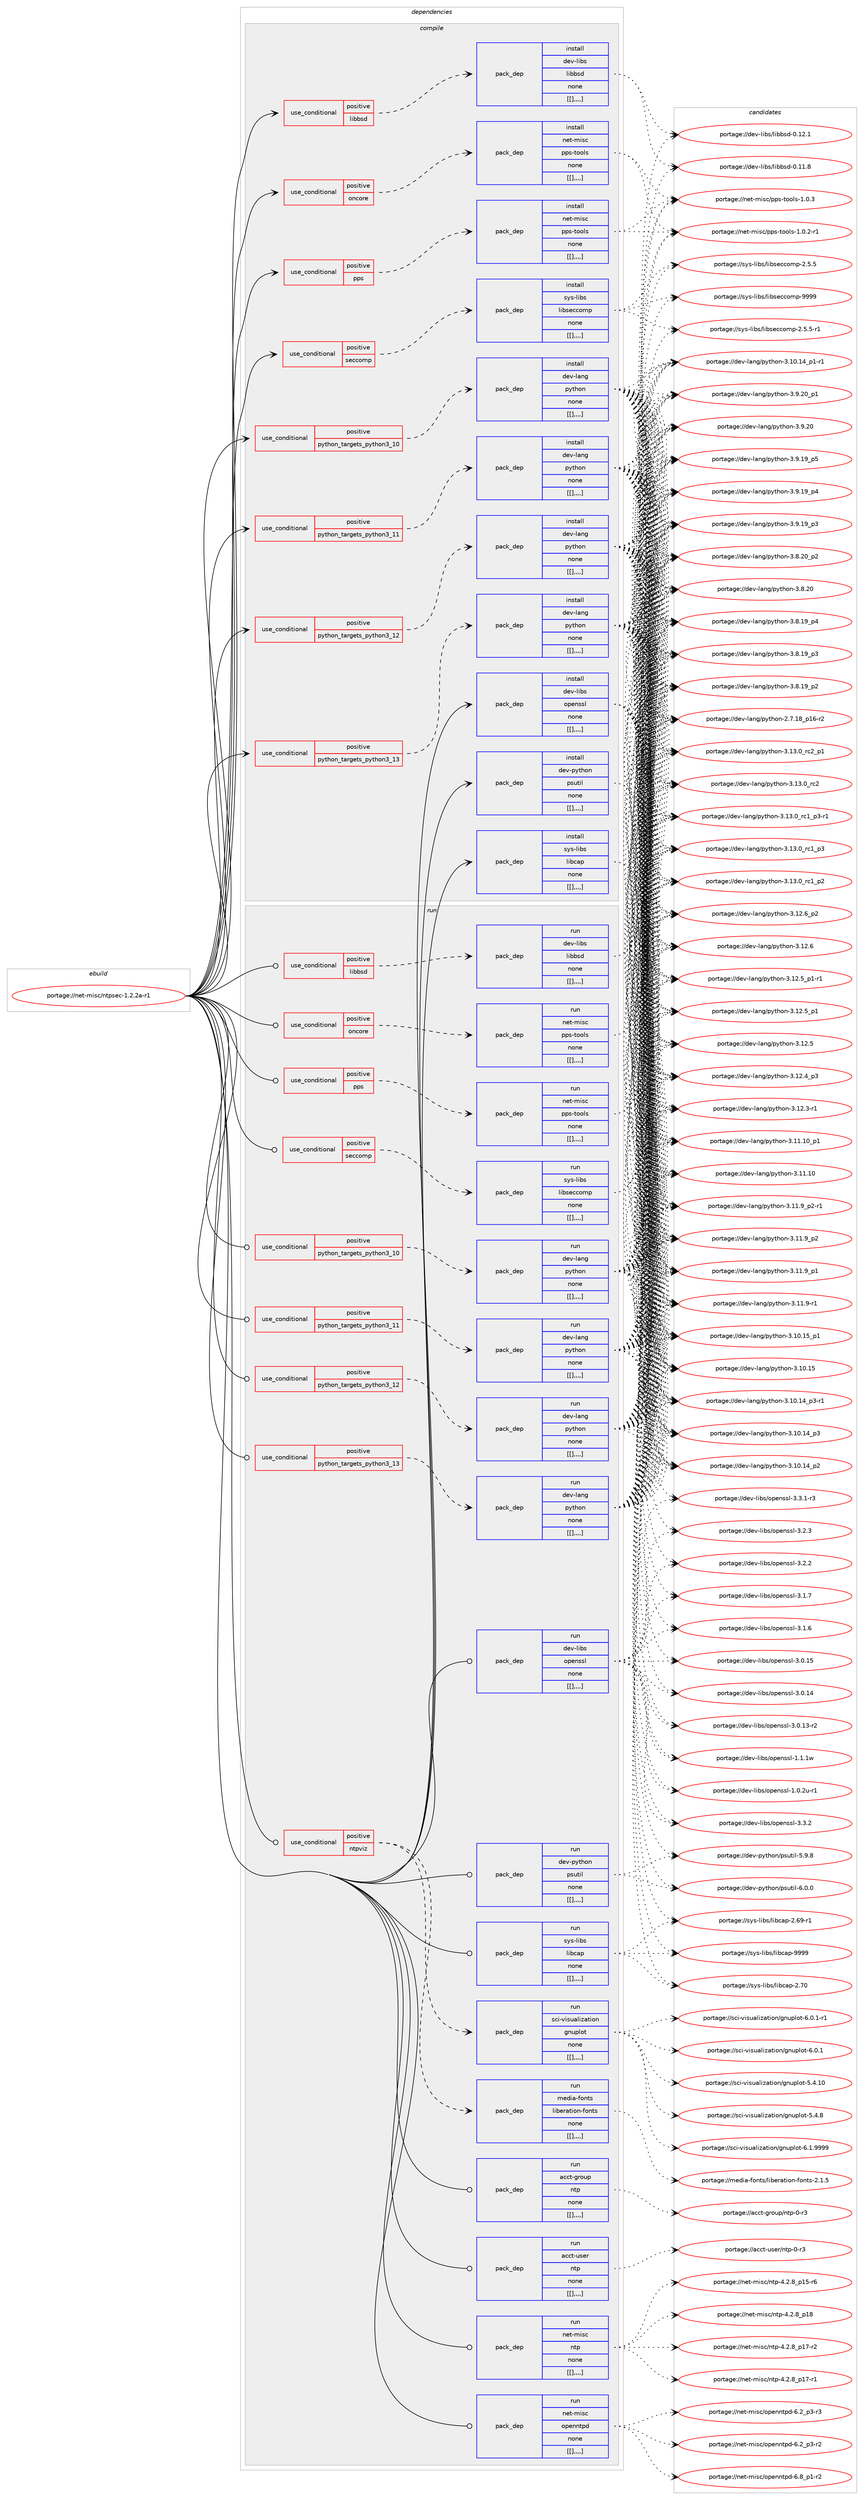 digraph prolog {

# *************
# Graph options
# *************

newrank=true;
concentrate=true;
compound=true;
graph [rankdir=LR,fontname=Helvetica,fontsize=10,ranksep=1.5];#, ranksep=2.5, nodesep=0.2];
edge  [arrowhead=vee];
node  [fontname=Helvetica,fontsize=10];

# **********
# The ebuild
# **********

subgraph cluster_leftcol {
color=gray;
label=<<i>ebuild</i>>;
id [label="portage://net-misc/ntpsec-1.2.2a-r1", color=red, width=4, href="../net-misc/ntpsec-1.2.2a-r1.svg"];
}

# ****************
# The dependencies
# ****************

subgraph cluster_midcol {
color=gray;
label=<<i>dependencies</i>>;
subgraph cluster_compile {
fillcolor="#eeeeee";
style=filled;
label=<<i>compile</i>>;
subgraph cond101836 {
dependency383228 [label=<<TABLE BORDER="0" CELLBORDER="1" CELLSPACING="0" CELLPADDING="4"><TR><TD ROWSPAN="3" CELLPADDING="10">use_conditional</TD></TR><TR><TD>positive</TD></TR><TR><TD>libbsd</TD></TR></TABLE>>, shape=none, color=red];
subgraph pack278670 {
dependency383229 [label=<<TABLE BORDER="0" CELLBORDER="1" CELLSPACING="0" CELLPADDING="4" WIDTH="220"><TR><TD ROWSPAN="6" CELLPADDING="30">pack_dep</TD></TR><TR><TD WIDTH="110">install</TD></TR><TR><TD>dev-libs</TD></TR><TR><TD>libbsd</TD></TR><TR><TD>none</TD></TR><TR><TD>[[],,,,]</TD></TR></TABLE>>, shape=none, color=blue];
}
dependency383228:e -> dependency383229:w [weight=20,style="dashed",arrowhead="vee"];
}
id:e -> dependency383228:w [weight=20,style="solid",arrowhead="vee"];
subgraph cond101837 {
dependency383230 [label=<<TABLE BORDER="0" CELLBORDER="1" CELLSPACING="0" CELLPADDING="4"><TR><TD ROWSPAN="3" CELLPADDING="10">use_conditional</TD></TR><TR><TD>positive</TD></TR><TR><TD>oncore</TD></TR></TABLE>>, shape=none, color=red];
subgraph pack278671 {
dependency383231 [label=<<TABLE BORDER="0" CELLBORDER="1" CELLSPACING="0" CELLPADDING="4" WIDTH="220"><TR><TD ROWSPAN="6" CELLPADDING="30">pack_dep</TD></TR><TR><TD WIDTH="110">install</TD></TR><TR><TD>net-misc</TD></TR><TR><TD>pps-tools</TD></TR><TR><TD>none</TD></TR><TR><TD>[[],,,,]</TD></TR></TABLE>>, shape=none, color=blue];
}
dependency383230:e -> dependency383231:w [weight=20,style="dashed",arrowhead="vee"];
}
id:e -> dependency383230:w [weight=20,style="solid",arrowhead="vee"];
subgraph cond101838 {
dependency383232 [label=<<TABLE BORDER="0" CELLBORDER="1" CELLSPACING="0" CELLPADDING="4"><TR><TD ROWSPAN="3" CELLPADDING="10">use_conditional</TD></TR><TR><TD>positive</TD></TR><TR><TD>pps</TD></TR></TABLE>>, shape=none, color=red];
subgraph pack278672 {
dependency383233 [label=<<TABLE BORDER="0" CELLBORDER="1" CELLSPACING="0" CELLPADDING="4" WIDTH="220"><TR><TD ROWSPAN="6" CELLPADDING="30">pack_dep</TD></TR><TR><TD WIDTH="110">install</TD></TR><TR><TD>net-misc</TD></TR><TR><TD>pps-tools</TD></TR><TR><TD>none</TD></TR><TR><TD>[[],,,,]</TD></TR></TABLE>>, shape=none, color=blue];
}
dependency383232:e -> dependency383233:w [weight=20,style="dashed",arrowhead="vee"];
}
id:e -> dependency383232:w [weight=20,style="solid",arrowhead="vee"];
subgraph cond101839 {
dependency383234 [label=<<TABLE BORDER="0" CELLBORDER="1" CELLSPACING="0" CELLPADDING="4"><TR><TD ROWSPAN="3" CELLPADDING="10">use_conditional</TD></TR><TR><TD>positive</TD></TR><TR><TD>python_targets_python3_10</TD></TR></TABLE>>, shape=none, color=red];
subgraph pack278673 {
dependency383235 [label=<<TABLE BORDER="0" CELLBORDER="1" CELLSPACING="0" CELLPADDING="4" WIDTH="220"><TR><TD ROWSPAN="6" CELLPADDING="30">pack_dep</TD></TR><TR><TD WIDTH="110">install</TD></TR><TR><TD>dev-lang</TD></TR><TR><TD>python</TD></TR><TR><TD>none</TD></TR><TR><TD>[[],,,,]</TD></TR></TABLE>>, shape=none, color=blue];
}
dependency383234:e -> dependency383235:w [weight=20,style="dashed",arrowhead="vee"];
}
id:e -> dependency383234:w [weight=20,style="solid",arrowhead="vee"];
subgraph cond101840 {
dependency383236 [label=<<TABLE BORDER="0" CELLBORDER="1" CELLSPACING="0" CELLPADDING="4"><TR><TD ROWSPAN="3" CELLPADDING="10">use_conditional</TD></TR><TR><TD>positive</TD></TR><TR><TD>python_targets_python3_11</TD></TR></TABLE>>, shape=none, color=red];
subgraph pack278674 {
dependency383237 [label=<<TABLE BORDER="0" CELLBORDER="1" CELLSPACING="0" CELLPADDING="4" WIDTH="220"><TR><TD ROWSPAN="6" CELLPADDING="30">pack_dep</TD></TR><TR><TD WIDTH="110">install</TD></TR><TR><TD>dev-lang</TD></TR><TR><TD>python</TD></TR><TR><TD>none</TD></TR><TR><TD>[[],,,,]</TD></TR></TABLE>>, shape=none, color=blue];
}
dependency383236:e -> dependency383237:w [weight=20,style="dashed",arrowhead="vee"];
}
id:e -> dependency383236:w [weight=20,style="solid",arrowhead="vee"];
subgraph cond101841 {
dependency383238 [label=<<TABLE BORDER="0" CELLBORDER="1" CELLSPACING="0" CELLPADDING="4"><TR><TD ROWSPAN="3" CELLPADDING="10">use_conditional</TD></TR><TR><TD>positive</TD></TR><TR><TD>python_targets_python3_12</TD></TR></TABLE>>, shape=none, color=red];
subgraph pack278675 {
dependency383239 [label=<<TABLE BORDER="0" CELLBORDER="1" CELLSPACING="0" CELLPADDING="4" WIDTH="220"><TR><TD ROWSPAN="6" CELLPADDING="30">pack_dep</TD></TR><TR><TD WIDTH="110">install</TD></TR><TR><TD>dev-lang</TD></TR><TR><TD>python</TD></TR><TR><TD>none</TD></TR><TR><TD>[[],,,,]</TD></TR></TABLE>>, shape=none, color=blue];
}
dependency383238:e -> dependency383239:w [weight=20,style="dashed",arrowhead="vee"];
}
id:e -> dependency383238:w [weight=20,style="solid",arrowhead="vee"];
subgraph cond101842 {
dependency383240 [label=<<TABLE BORDER="0" CELLBORDER="1" CELLSPACING="0" CELLPADDING="4"><TR><TD ROWSPAN="3" CELLPADDING="10">use_conditional</TD></TR><TR><TD>positive</TD></TR><TR><TD>python_targets_python3_13</TD></TR></TABLE>>, shape=none, color=red];
subgraph pack278676 {
dependency383241 [label=<<TABLE BORDER="0" CELLBORDER="1" CELLSPACING="0" CELLPADDING="4" WIDTH="220"><TR><TD ROWSPAN="6" CELLPADDING="30">pack_dep</TD></TR><TR><TD WIDTH="110">install</TD></TR><TR><TD>dev-lang</TD></TR><TR><TD>python</TD></TR><TR><TD>none</TD></TR><TR><TD>[[],,,,]</TD></TR></TABLE>>, shape=none, color=blue];
}
dependency383240:e -> dependency383241:w [weight=20,style="dashed",arrowhead="vee"];
}
id:e -> dependency383240:w [weight=20,style="solid",arrowhead="vee"];
subgraph cond101843 {
dependency383242 [label=<<TABLE BORDER="0" CELLBORDER="1" CELLSPACING="0" CELLPADDING="4"><TR><TD ROWSPAN="3" CELLPADDING="10">use_conditional</TD></TR><TR><TD>positive</TD></TR><TR><TD>seccomp</TD></TR></TABLE>>, shape=none, color=red];
subgraph pack278677 {
dependency383243 [label=<<TABLE BORDER="0" CELLBORDER="1" CELLSPACING="0" CELLPADDING="4" WIDTH="220"><TR><TD ROWSPAN="6" CELLPADDING="30">pack_dep</TD></TR><TR><TD WIDTH="110">install</TD></TR><TR><TD>sys-libs</TD></TR><TR><TD>libseccomp</TD></TR><TR><TD>none</TD></TR><TR><TD>[[],,,,]</TD></TR></TABLE>>, shape=none, color=blue];
}
dependency383242:e -> dependency383243:w [weight=20,style="dashed",arrowhead="vee"];
}
id:e -> dependency383242:w [weight=20,style="solid",arrowhead="vee"];
subgraph pack278678 {
dependency383244 [label=<<TABLE BORDER="0" CELLBORDER="1" CELLSPACING="0" CELLPADDING="4" WIDTH="220"><TR><TD ROWSPAN="6" CELLPADDING="30">pack_dep</TD></TR><TR><TD WIDTH="110">install</TD></TR><TR><TD>dev-libs</TD></TR><TR><TD>openssl</TD></TR><TR><TD>none</TD></TR><TR><TD>[[],,,,]</TD></TR></TABLE>>, shape=none, color=blue];
}
id:e -> dependency383244:w [weight=20,style="solid",arrowhead="vee"];
subgraph pack278679 {
dependency383245 [label=<<TABLE BORDER="0" CELLBORDER="1" CELLSPACING="0" CELLPADDING="4" WIDTH="220"><TR><TD ROWSPAN="6" CELLPADDING="30">pack_dep</TD></TR><TR><TD WIDTH="110">install</TD></TR><TR><TD>dev-python</TD></TR><TR><TD>psutil</TD></TR><TR><TD>none</TD></TR><TR><TD>[[],,,,]</TD></TR></TABLE>>, shape=none, color=blue];
}
id:e -> dependency383245:w [weight=20,style="solid",arrowhead="vee"];
subgraph pack278680 {
dependency383246 [label=<<TABLE BORDER="0" CELLBORDER="1" CELLSPACING="0" CELLPADDING="4" WIDTH="220"><TR><TD ROWSPAN="6" CELLPADDING="30">pack_dep</TD></TR><TR><TD WIDTH="110">install</TD></TR><TR><TD>sys-libs</TD></TR><TR><TD>libcap</TD></TR><TR><TD>none</TD></TR><TR><TD>[[],,,,]</TD></TR></TABLE>>, shape=none, color=blue];
}
id:e -> dependency383246:w [weight=20,style="solid",arrowhead="vee"];
}
subgraph cluster_compileandrun {
fillcolor="#eeeeee";
style=filled;
label=<<i>compile and run</i>>;
}
subgraph cluster_run {
fillcolor="#eeeeee";
style=filled;
label=<<i>run</i>>;
subgraph cond101844 {
dependency383247 [label=<<TABLE BORDER="0" CELLBORDER="1" CELLSPACING="0" CELLPADDING="4"><TR><TD ROWSPAN="3" CELLPADDING="10">use_conditional</TD></TR><TR><TD>positive</TD></TR><TR><TD>libbsd</TD></TR></TABLE>>, shape=none, color=red];
subgraph pack278681 {
dependency383248 [label=<<TABLE BORDER="0" CELLBORDER="1" CELLSPACING="0" CELLPADDING="4" WIDTH="220"><TR><TD ROWSPAN="6" CELLPADDING="30">pack_dep</TD></TR><TR><TD WIDTH="110">run</TD></TR><TR><TD>dev-libs</TD></TR><TR><TD>libbsd</TD></TR><TR><TD>none</TD></TR><TR><TD>[[],,,,]</TD></TR></TABLE>>, shape=none, color=blue];
}
dependency383247:e -> dependency383248:w [weight=20,style="dashed",arrowhead="vee"];
}
id:e -> dependency383247:w [weight=20,style="solid",arrowhead="odot"];
subgraph cond101845 {
dependency383249 [label=<<TABLE BORDER="0" CELLBORDER="1" CELLSPACING="0" CELLPADDING="4"><TR><TD ROWSPAN="3" CELLPADDING="10">use_conditional</TD></TR><TR><TD>positive</TD></TR><TR><TD>ntpviz</TD></TR></TABLE>>, shape=none, color=red];
subgraph pack278682 {
dependency383250 [label=<<TABLE BORDER="0" CELLBORDER="1" CELLSPACING="0" CELLPADDING="4" WIDTH="220"><TR><TD ROWSPAN="6" CELLPADDING="30">pack_dep</TD></TR><TR><TD WIDTH="110">run</TD></TR><TR><TD>media-fonts</TD></TR><TR><TD>liberation-fonts</TD></TR><TR><TD>none</TD></TR><TR><TD>[[],,,,]</TD></TR></TABLE>>, shape=none, color=blue];
}
dependency383249:e -> dependency383250:w [weight=20,style="dashed",arrowhead="vee"];
subgraph pack278683 {
dependency383251 [label=<<TABLE BORDER="0" CELLBORDER="1" CELLSPACING="0" CELLPADDING="4" WIDTH="220"><TR><TD ROWSPAN="6" CELLPADDING="30">pack_dep</TD></TR><TR><TD WIDTH="110">run</TD></TR><TR><TD>sci-visualization</TD></TR><TR><TD>gnuplot</TD></TR><TR><TD>none</TD></TR><TR><TD>[[],,,,]</TD></TR></TABLE>>, shape=none, color=blue];
}
dependency383249:e -> dependency383251:w [weight=20,style="dashed",arrowhead="vee"];
}
id:e -> dependency383249:w [weight=20,style="solid",arrowhead="odot"];
subgraph cond101846 {
dependency383252 [label=<<TABLE BORDER="0" CELLBORDER="1" CELLSPACING="0" CELLPADDING="4"><TR><TD ROWSPAN="3" CELLPADDING="10">use_conditional</TD></TR><TR><TD>positive</TD></TR><TR><TD>oncore</TD></TR></TABLE>>, shape=none, color=red];
subgraph pack278684 {
dependency383253 [label=<<TABLE BORDER="0" CELLBORDER="1" CELLSPACING="0" CELLPADDING="4" WIDTH="220"><TR><TD ROWSPAN="6" CELLPADDING="30">pack_dep</TD></TR><TR><TD WIDTH="110">run</TD></TR><TR><TD>net-misc</TD></TR><TR><TD>pps-tools</TD></TR><TR><TD>none</TD></TR><TR><TD>[[],,,,]</TD></TR></TABLE>>, shape=none, color=blue];
}
dependency383252:e -> dependency383253:w [weight=20,style="dashed",arrowhead="vee"];
}
id:e -> dependency383252:w [weight=20,style="solid",arrowhead="odot"];
subgraph cond101847 {
dependency383254 [label=<<TABLE BORDER="0" CELLBORDER="1" CELLSPACING="0" CELLPADDING="4"><TR><TD ROWSPAN="3" CELLPADDING="10">use_conditional</TD></TR><TR><TD>positive</TD></TR><TR><TD>pps</TD></TR></TABLE>>, shape=none, color=red];
subgraph pack278685 {
dependency383255 [label=<<TABLE BORDER="0" CELLBORDER="1" CELLSPACING="0" CELLPADDING="4" WIDTH="220"><TR><TD ROWSPAN="6" CELLPADDING="30">pack_dep</TD></TR><TR><TD WIDTH="110">run</TD></TR><TR><TD>net-misc</TD></TR><TR><TD>pps-tools</TD></TR><TR><TD>none</TD></TR><TR><TD>[[],,,,]</TD></TR></TABLE>>, shape=none, color=blue];
}
dependency383254:e -> dependency383255:w [weight=20,style="dashed",arrowhead="vee"];
}
id:e -> dependency383254:w [weight=20,style="solid",arrowhead="odot"];
subgraph cond101848 {
dependency383256 [label=<<TABLE BORDER="0" CELLBORDER="1" CELLSPACING="0" CELLPADDING="4"><TR><TD ROWSPAN="3" CELLPADDING="10">use_conditional</TD></TR><TR><TD>positive</TD></TR><TR><TD>python_targets_python3_10</TD></TR></TABLE>>, shape=none, color=red];
subgraph pack278686 {
dependency383257 [label=<<TABLE BORDER="0" CELLBORDER="1" CELLSPACING="0" CELLPADDING="4" WIDTH="220"><TR><TD ROWSPAN="6" CELLPADDING="30">pack_dep</TD></TR><TR><TD WIDTH="110">run</TD></TR><TR><TD>dev-lang</TD></TR><TR><TD>python</TD></TR><TR><TD>none</TD></TR><TR><TD>[[],,,,]</TD></TR></TABLE>>, shape=none, color=blue];
}
dependency383256:e -> dependency383257:w [weight=20,style="dashed",arrowhead="vee"];
}
id:e -> dependency383256:w [weight=20,style="solid",arrowhead="odot"];
subgraph cond101849 {
dependency383258 [label=<<TABLE BORDER="0" CELLBORDER="1" CELLSPACING="0" CELLPADDING="4"><TR><TD ROWSPAN="3" CELLPADDING="10">use_conditional</TD></TR><TR><TD>positive</TD></TR><TR><TD>python_targets_python3_11</TD></TR></TABLE>>, shape=none, color=red];
subgraph pack278687 {
dependency383259 [label=<<TABLE BORDER="0" CELLBORDER="1" CELLSPACING="0" CELLPADDING="4" WIDTH="220"><TR><TD ROWSPAN="6" CELLPADDING="30">pack_dep</TD></TR><TR><TD WIDTH="110">run</TD></TR><TR><TD>dev-lang</TD></TR><TR><TD>python</TD></TR><TR><TD>none</TD></TR><TR><TD>[[],,,,]</TD></TR></TABLE>>, shape=none, color=blue];
}
dependency383258:e -> dependency383259:w [weight=20,style="dashed",arrowhead="vee"];
}
id:e -> dependency383258:w [weight=20,style="solid",arrowhead="odot"];
subgraph cond101850 {
dependency383260 [label=<<TABLE BORDER="0" CELLBORDER="1" CELLSPACING="0" CELLPADDING="4"><TR><TD ROWSPAN="3" CELLPADDING="10">use_conditional</TD></TR><TR><TD>positive</TD></TR><TR><TD>python_targets_python3_12</TD></TR></TABLE>>, shape=none, color=red];
subgraph pack278688 {
dependency383261 [label=<<TABLE BORDER="0" CELLBORDER="1" CELLSPACING="0" CELLPADDING="4" WIDTH="220"><TR><TD ROWSPAN="6" CELLPADDING="30">pack_dep</TD></TR><TR><TD WIDTH="110">run</TD></TR><TR><TD>dev-lang</TD></TR><TR><TD>python</TD></TR><TR><TD>none</TD></TR><TR><TD>[[],,,,]</TD></TR></TABLE>>, shape=none, color=blue];
}
dependency383260:e -> dependency383261:w [weight=20,style="dashed",arrowhead="vee"];
}
id:e -> dependency383260:w [weight=20,style="solid",arrowhead="odot"];
subgraph cond101851 {
dependency383262 [label=<<TABLE BORDER="0" CELLBORDER="1" CELLSPACING="0" CELLPADDING="4"><TR><TD ROWSPAN="3" CELLPADDING="10">use_conditional</TD></TR><TR><TD>positive</TD></TR><TR><TD>python_targets_python3_13</TD></TR></TABLE>>, shape=none, color=red];
subgraph pack278689 {
dependency383263 [label=<<TABLE BORDER="0" CELLBORDER="1" CELLSPACING="0" CELLPADDING="4" WIDTH="220"><TR><TD ROWSPAN="6" CELLPADDING="30">pack_dep</TD></TR><TR><TD WIDTH="110">run</TD></TR><TR><TD>dev-lang</TD></TR><TR><TD>python</TD></TR><TR><TD>none</TD></TR><TR><TD>[[],,,,]</TD></TR></TABLE>>, shape=none, color=blue];
}
dependency383262:e -> dependency383263:w [weight=20,style="dashed",arrowhead="vee"];
}
id:e -> dependency383262:w [weight=20,style="solid",arrowhead="odot"];
subgraph cond101852 {
dependency383264 [label=<<TABLE BORDER="0" CELLBORDER="1" CELLSPACING="0" CELLPADDING="4"><TR><TD ROWSPAN="3" CELLPADDING="10">use_conditional</TD></TR><TR><TD>positive</TD></TR><TR><TD>seccomp</TD></TR></TABLE>>, shape=none, color=red];
subgraph pack278690 {
dependency383265 [label=<<TABLE BORDER="0" CELLBORDER="1" CELLSPACING="0" CELLPADDING="4" WIDTH="220"><TR><TD ROWSPAN="6" CELLPADDING="30">pack_dep</TD></TR><TR><TD WIDTH="110">run</TD></TR><TR><TD>sys-libs</TD></TR><TR><TD>libseccomp</TD></TR><TR><TD>none</TD></TR><TR><TD>[[],,,,]</TD></TR></TABLE>>, shape=none, color=blue];
}
dependency383264:e -> dependency383265:w [weight=20,style="dashed",arrowhead="vee"];
}
id:e -> dependency383264:w [weight=20,style="solid",arrowhead="odot"];
subgraph pack278691 {
dependency383266 [label=<<TABLE BORDER="0" CELLBORDER="1" CELLSPACING="0" CELLPADDING="4" WIDTH="220"><TR><TD ROWSPAN="6" CELLPADDING="30">pack_dep</TD></TR><TR><TD WIDTH="110">run</TD></TR><TR><TD>acct-group</TD></TR><TR><TD>ntp</TD></TR><TR><TD>none</TD></TR><TR><TD>[[],,,,]</TD></TR></TABLE>>, shape=none, color=blue];
}
id:e -> dependency383266:w [weight=20,style="solid",arrowhead="odot"];
subgraph pack278692 {
dependency383267 [label=<<TABLE BORDER="0" CELLBORDER="1" CELLSPACING="0" CELLPADDING="4" WIDTH="220"><TR><TD ROWSPAN="6" CELLPADDING="30">pack_dep</TD></TR><TR><TD WIDTH="110">run</TD></TR><TR><TD>acct-user</TD></TR><TR><TD>ntp</TD></TR><TR><TD>none</TD></TR><TR><TD>[[],,,,]</TD></TR></TABLE>>, shape=none, color=blue];
}
id:e -> dependency383267:w [weight=20,style="solid",arrowhead="odot"];
subgraph pack278693 {
dependency383268 [label=<<TABLE BORDER="0" CELLBORDER="1" CELLSPACING="0" CELLPADDING="4" WIDTH="220"><TR><TD ROWSPAN="6" CELLPADDING="30">pack_dep</TD></TR><TR><TD WIDTH="110">run</TD></TR><TR><TD>dev-libs</TD></TR><TR><TD>openssl</TD></TR><TR><TD>none</TD></TR><TR><TD>[[],,,,]</TD></TR></TABLE>>, shape=none, color=blue];
}
id:e -> dependency383268:w [weight=20,style="solid",arrowhead="odot"];
subgraph pack278694 {
dependency383269 [label=<<TABLE BORDER="0" CELLBORDER="1" CELLSPACING="0" CELLPADDING="4" WIDTH="220"><TR><TD ROWSPAN="6" CELLPADDING="30">pack_dep</TD></TR><TR><TD WIDTH="110">run</TD></TR><TR><TD>dev-python</TD></TR><TR><TD>psutil</TD></TR><TR><TD>none</TD></TR><TR><TD>[[],,,,]</TD></TR></TABLE>>, shape=none, color=blue];
}
id:e -> dependency383269:w [weight=20,style="solid",arrowhead="odot"];
subgraph pack278695 {
dependency383270 [label=<<TABLE BORDER="0" CELLBORDER="1" CELLSPACING="0" CELLPADDING="4" WIDTH="220"><TR><TD ROWSPAN="6" CELLPADDING="30">pack_dep</TD></TR><TR><TD WIDTH="110">run</TD></TR><TR><TD>sys-libs</TD></TR><TR><TD>libcap</TD></TR><TR><TD>none</TD></TR><TR><TD>[[],,,,]</TD></TR></TABLE>>, shape=none, color=blue];
}
id:e -> dependency383270:w [weight=20,style="solid",arrowhead="odot"];
subgraph pack278696 {
dependency383271 [label=<<TABLE BORDER="0" CELLBORDER="1" CELLSPACING="0" CELLPADDING="4" WIDTH="220"><TR><TD ROWSPAN="6" CELLPADDING="30">pack_dep</TD></TR><TR><TD WIDTH="110">run</TD></TR><TR><TD>net-misc</TD></TR><TR><TD>ntp</TD></TR><TR><TD>none</TD></TR><TR><TD>[[],,,,]</TD></TR></TABLE>>, shape=none, color=blue];
}
id:e -> dependency383271:w [weight=20,style="solid",arrowhead="odot"];
subgraph pack278697 {
dependency383272 [label=<<TABLE BORDER="0" CELLBORDER="1" CELLSPACING="0" CELLPADDING="4" WIDTH="220"><TR><TD ROWSPAN="6" CELLPADDING="30">pack_dep</TD></TR><TR><TD WIDTH="110">run</TD></TR><TR><TD>net-misc</TD></TR><TR><TD>openntpd</TD></TR><TR><TD>none</TD></TR><TR><TD>[[],,,,]</TD></TR></TABLE>>, shape=none, color=blue];
}
id:e -> dependency383272:w [weight=20,style="solid",arrowhead="odot"];
}
}

# **************
# The candidates
# **************

subgraph cluster_choices {
rank=same;
color=gray;
label=<<i>candidates</i>>;

subgraph choice278670 {
color=black;
nodesep=1;
choice100101118451081059811547108105989811510045484649504649 [label="portage://dev-libs/libbsd-0.12.1", color=red, width=4,href="../dev-libs/libbsd-0.12.1.svg"];
choice100101118451081059811547108105989811510045484649494656 [label="portage://dev-libs/libbsd-0.11.8", color=red, width=4,href="../dev-libs/libbsd-0.11.8.svg"];
dependency383229:e -> choice100101118451081059811547108105989811510045484649504649:w [style=dotted,weight="100"];
dependency383229:e -> choice100101118451081059811547108105989811510045484649494656:w [style=dotted,weight="100"];
}
subgraph choice278671 {
color=black;
nodesep=1;
choice11010111645109105115994711211211545116111111108115454946484651 [label="portage://net-misc/pps-tools-1.0.3", color=red, width=4,href="../net-misc/pps-tools-1.0.3.svg"];
choice110101116451091051159947112112115451161111111081154549464846504511449 [label="portage://net-misc/pps-tools-1.0.2-r1", color=red, width=4,href="../net-misc/pps-tools-1.0.2-r1.svg"];
dependency383231:e -> choice11010111645109105115994711211211545116111111108115454946484651:w [style=dotted,weight="100"];
dependency383231:e -> choice110101116451091051159947112112115451161111111081154549464846504511449:w [style=dotted,weight="100"];
}
subgraph choice278672 {
color=black;
nodesep=1;
choice11010111645109105115994711211211545116111111108115454946484651 [label="portage://net-misc/pps-tools-1.0.3", color=red, width=4,href="../net-misc/pps-tools-1.0.3.svg"];
choice110101116451091051159947112112115451161111111081154549464846504511449 [label="portage://net-misc/pps-tools-1.0.2-r1", color=red, width=4,href="../net-misc/pps-tools-1.0.2-r1.svg"];
dependency383233:e -> choice11010111645109105115994711211211545116111111108115454946484651:w [style=dotted,weight="100"];
dependency383233:e -> choice110101116451091051159947112112115451161111111081154549464846504511449:w [style=dotted,weight="100"];
}
subgraph choice278673 {
color=black;
nodesep=1;
choice100101118451089711010347112121116104111110455146495146489511499509511249 [label="portage://dev-lang/python-3.13.0_rc2_p1", color=red, width=4,href="../dev-lang/python-3.13.0_rc2_p1.svg"];
choice10010111845108971101034711212111610411111045514649514648951149950 [label="portage://dev-lang/python-3.13.0_rc2", color=red, width=4,href="../dev-lang/python-3.13.0_rc2.svg"];
choice1001011184510897110103471121211161041111104551464951464895114994995112514511449 [label="portage://dev-lang/python-3.13.0_rc1_p3-r1", color=red, width=4,href="../dev-lang/python-3.13.0_rc1_p3-r1.svg"];
choice100101118451089711010347112121116104111110455146495146489511499499511251 [label="portage://dev-lang/python-3.13.0_rc1_p3", color=red, width=4,href="../dev-lang/python-3.13.0_rc1_p3.svg"];
choice100101118451089711010347112121116104111110455146495146489511499499511250 [label="portage://dev-lang/python-3.13.0_rc1_p2", color=red, width=4,href="../dev-lang/python-3.13.0_rc1_p2.svg"];
choice100101118451089711010347112121116104111110455146495046549511250 [label="portage://dev-lang/python-3.12.6_p2", color=red, width=4,href="../dev-lang/python-3.12.6_p2.svg"];
choice10010111845108971101034711212111610411111045514649504654 [label="portage://dev-lang/python-3.12.6", color=red, width=4,href="../dev-lang/python-3.12.6.svg"];
choice1001011184510897110103471121211161041111104551464950465395112494511449 [label="portage://dev-lang/python-3.12.5_p1-r1", color=red, width=4,href="../dev-lang/python-3.12.5_p1-r1.svg"];
choice100101118451089711010347112121116104111110455146495046539511249 [label="portage://dev-lang/python-3.12.5_p1", color=red, width=4,href="../dev-lang/python-3.12.5_p1.svg"];
choice10010111845108971101034711212111610411111045514649504653 [label="portage://dev-lang/python-3.12.5", color=red, width=4,href="../dev-lang/python-3.12.5.svg"];
choice100101118451089711010347112121116104111110455146495046529511251 [label="portage://dev-lang/python-3.12.4_p3", color=red, width=4,href="../dev-lang/python-3.12.4_p3.svg"];
choice100101118451089711010347112121116104111110455146495046514511449 [label="portage://dev-lang/python-3.12.3-r1", color=red, width=4,href="../dev-lang/python-3.12.3-r1.svg"];
choice10010111845108971101034711212111610411111045514649494649489511249 [label="portage://dev-lang/python-3.11.10_p1", color=red, width=4,href="../dev-lang/python-3.11.10_p1.svg"];
choice1001011184510897110103471121211161041111104551464949464948 [label="portage://dev-lang/python-3.11.10", color=red, width=4,href="../dev-lang/python-3.11.10.svg"];
choice1001011184510897110103471121211161041111104551464949465795112504511449 [label="portage://dev-lang/python-3.11.9_p2-r1", color=red, width=4,href="../dev-lang/python-3.11.9_p2-r1.svg"];
choice100101118451089711010347112121116104111110455146494946579511250 [label="portage://dev-lang/python-3.11.9_p2", color=red, width=4,href="../dev-lang/python-3.11.9_p2.svg"];
choice100101118451089711010347112121116104111110455146494946579511249 [label="portage://dev-lang/python-3.11.9_p1", color=red, width=4,href="../dev-lang/python-3.11.9_p1.svg"];
choice100101118451089711010347112121116104111110455146494946574511449 [label="portage://dev-lang/python-3.11.9-r1", color=red, width=4,href="../dev-lang/python-3.11.9-r1.svg"];
choice10010111845108971101034711212111610411111045514649484649539511249 [label="portage://dev-lang/python-3.10.15_p1", color=red, width=4,href="../dev-lang/python-3.10.15_p1.svg"];
choice1001011184510897110103471121211161041111104551464948464953 [label="portage://dev-lang/python-3.10.15", color=red, width=4,href="../dev-lang/python-3.10.15.svg"];
choice100101118451089711010347112121116104111110455146494846495295112514511449 [label="portage://dev-lang/python-3.10.14_p3-r1", color=red, width=4,href="../dev-lang/python-3.10.14_p3-r1.svg"];
choice10010111845108971101034711212111610411111045514649484649529511251 [label="portage://dev-lang/python-3.10.14_p3", color=red, width=4,href="../dev-lang/python-3.10.14_p3.svg"];
choice10010111845108971101034711212111610411111045514649484649529511250 [label="portage://dev-lang/python-3.10.14_p2", color=red, width=4,href="../dev-lang/python-3.10.14_p2.svg"];
choice100101118451089711010347112121116104111110455146494846495295112494511449 [label="portage://dev-lang/python-3.10.14_p1-r1", color=red, width=4,href="../dev-lang/python-3.10.14_p1-r1.svg"];
choice100101118451089711010347112121116104111110455146574650489511249 [label="portage://dev-lang/python-3.9.20_p1", color=red, width=4,href="../dev-lang/python-3.9.20_p1.svg"];
choice10010111845108971101034711212111610411111045514657465048 [label="portage://dev-lang/python-3.9.20", color=red, width=4,href="../dev-lang/python-3.9.20.svg"];
choice100101118451089711010347112121116104111110455146574649579511253 [label="portage://dev-lang/python-3.9.19_p5", color=red, width=4,href="../dev-lang/python-3.9.19_p5.svg"];
choice100101118451089711010347112121116104111110455146574649579511252 [label="portage://dev-lang/python-3.9.19_p4", color=red, width=4,href="../dev-lang/python-3.9.19_p4.svg"];
choice100101118451089711010347112121116104111110455146574649579511251 [label="portage://dev-lang/python-3.9.19_p3", color=red, width=4,href="../dev-lang/python-3.9.19_p3.svg"];
choice100101118451089711010347112121116104111110455146564650489511250 [label="portage://dev-lang/python-3.8.20_p2", color=red, width=4,href="../dev-lang/python-3.8.20_p2.svg"];
choice10010111845108971101034711212111610411111045514656465048 [label="portage://dev-lang/python-3.8.20", color=red, width=4,href="../dev-lang/python-3.8.20.svg"];
choice100101118451089711010347112121116104111110455146564649579511252 [label="portage://dev-lang/python-3.8.19_p4", color=red, width=4,href="../dev-lang/python-3.8.19_p4.svg"];
choice100101118451089711010347112121116104111110455146564649579511251 [label="portage://dev-lang/python-3.8.19_p3", color=red, width=4,href="../dev-lang/python-3.8.19_p3.svg"];
choice100101118451089711010347112121116104111110455146564649579511250 [label="portage://dev-lang/python-3.8.19_p2", color=red, width=4,href="../dev-lang/python-3.8.19_p2.svg"];
choice100101118451089711010347112121116104111110455046554649569511249544511450 [label="portage://dev-lang/python-2.7.18_p16-r2", color=red, width=4,href="../dev-lang/python-2.7.18_p16-r2.svg"];
dependency383235:e -> choice100101118451089711010347112121116104111110455146495146489511499509511249:w [style=dotted,weight="100"];
dependency383235:e -> choice10010111845108971101034711212111610411111045514649514648951149950:w [style=dotted,weight="100"];
dependency383235:e -> choice1001011184510897110103471121211161041111104551464951464895114994995112514511449:w [style=dotted,weight="100"];
dependency383235:e -> choice100101118451089711010347112121116104111110455146495146489511499499511251:w [style=dotted,weight="100"];
dependency383235:e -> choice100101118451089711010347112121116104111110455146495146489511499499511250:w [style=dotted,weight="100"];
dependency383235:e -> choice100101118451089711010347112121116104111110455146495046549511250:w [style=dotted,weight="100"];
dependency383235:e -> choice10010111845108971101034711212111610411111045514649504654:w [style=dotted,weight="100"];
dependency383235:e -> choice1001011184510897110103471121211161041111104551464950465395112494511449:w [style=dotted,weight="100"];
dependency383235:e -> choice100101118451089711010347112121116104111110455146495046539511249:w [style=dotted,weight="100"];
dependency383235:e -> choice10010111845108971101034711212111610411111045514649504653:w [style=dotted,weight="100"];
dependency383235:e -> choice100101118451089711010347112121116104111110455146495046529511251:w [style=dotted,weight="100"];
dependency383235:e -> choice100101118451089711010347112121116104111110455146495046514511449:w [style=dotted,weight="100"];
dependency383235:e -> choice10010111845108971101034711212111610411111045514649494649489511249:w [style=dotted,weight="100"];
dependency383235:e -> choice1001011184510897110103471121211161041111104551464949464948:w [style=dotted,weight="100"];
dependency383235:e -> choice1001011184510897110103471121211161041111104551464949465795112504511449:w [style=dotted,weight="100"];
dependency383235:e -> choice100101118451089711010347112121116104111110455146494946579511250:w [style=dotted,weight="100"];
dependency383235:e -> choice100101118451089711010347112121116104111110455146494946579511249:w [style=dotted,weight="100"];
dependency383235:e -> choice100101118451089711010347112121116104111110455146494946574511449:w [style=dotted,weight="100"];
dependency383235:e -> choice10010111845108971101034711212111610411111045514649484649539511249:w [style=dotted,weight="100"];
dependency383235:e -> choice1001011184510897110103471121211161041111104551464948464953:w [style=dotted,weight="100"];
dependency383235:e -> choice100101118451089711010347112121116104111110455146494846495295112514511449:w [style=dotted,weight="100"];
dependency383235:e -> choice10010111845108971101034711212111610411111045514649484649529511251:w [style=dotted,weight="100"];
dependency383235:e -> choice10010111845108971101034711212111610411111045514649484649529511250:w [style=dotted,weight="100"];
dependency383235:e -> choice100101118451089711010347112121116104111110455146494846495295112494511449:w [style=dotted,weight="100"];
dependency383235:e -> choice100101118451089711010347112121116104111110455146574650489511249:w [style=dotted,weight="100"];
dependency383235:e -> choice10010111845108971101034711212111610411111045514657465048:w [style=dotted,weight="100"];
dependency383235:e -> choice100101118451089711010347112121116104111110455146574649579511253:w [style=dotted,weight="100"];
dependency383235:e -> choice100101118451089711010347112121116104111110455146574649579511252:w [style=dotted,weight="100"];
dependency383235:e -> choice100101118451089711010347112121116104111110455146574649579511251:w [style=dotted,weight="100"];
dependency383235:e -> choice100101118451089711010347112121116104111110455146564650489511250:w [style=dotted,weight="100"];
dependency383235:e -> choice10010111845108971101034711212111610411111045514656465048:w [style=dotted,weight="100"];
dependency383235:e -> choice100101118451089711010347112121116104111110455146564649579511252:w [style=dotted,weight="100"];
dependency383235:e -> choice100101118451089711010347112121116104111110455146564649579511251:w [style=dotted,weight="100"];
dependency383235:e -> choice100101118451089711010347112121116104111110455146564649579511250:w [style=dotted,weight="100"];
dependency383235:e -> choice100101118451089711010347112121116104111110455046554649569511249544511450:w [style=dotted,weight="100"];
}
subgraph choice278674 {
color=black;
nodesep=1;
choice100101118451089711010347112121116104111110455146495146489511499509511249 [label="portage://dev-lang/python-3.13.0_rc2_p1", color=red, width=4,href="../dev-lang/python-3.13.0_rc2_p1.svg"];
choice10010111845108971101034711212111610411111045514649514648951149950 [label="portage://dev-lang/python-3.13.0_rc2", color=red, width=4,href="../dev-lang/python-3.13.0_rc2.svg"];
choice1001011184510897110103471121211161041111104551464951464895114994995112514511449 [label="portage://dev-lang/python-3.13.0_rc1_p3-r1", color=red, width=4,href="../dev-lang/python-3.13.0_rc1_p3-r1.svg"];
choice100101118451089711010347112121116104111110455146495146489511499499511251 [label="portage://dev-lang/python-3.13.0_rc1_p3", color=red, width=4,href="../dev-lang/python-3.13.0_rc1_p3.svg"];
choice100101118451089711010347112121116104111110455146495146489511499499511250 [label="portage://dev-lang/python-3.13.0_rc1_p2", color=red, width=4,href="../dev-lang/python-3.13.0_rc1_p2.svg"];
choice100101118451089711010347112121116104111110455146495046549511250 [label="portage://dev-lang/python-3.12.6_p2", color=red, width=4,href="../dev-lang/python-3.12.6_p2.svg"];
choice10010111845108971101034711212111610411111045514649504654 [label="portage://dev-lang/python-3.12.6", color=red, width=4,href="../dev-lang/python-3.12.6.svg"];
choice1001011184510897110103471121211161041111104551464950465395112494511449 [label="portage://dev-lang/python-3.12.5_p1-r1", color=red, width=4,href="../dev-lang/python-3.12.5_p1-r1.svg"];
choice100101118451089711010347112121116104111110455146495046539511249 [label="portage://dev-lang/python-3.12.5_p1", color=red, width=4,href="../dev-lang/python-3.12.5_p1.svg"];
choice10010111845108971101034711212111610411111045514649504653 [label="portage://dev-lang/python-3.12.5", color=red, width=4,href="../dev-lang/python-3.12.5.svg"];
choice100101118451089711010347112121116104111110455146495046529511251 [label="portage://dev-lang/python-3.12.4_p3", color=red, width=4,href="../dev-lang/python-3.12.4_p3.svg"];
choice100101118451089711010347112121116104111110455146495046514511449 [label="portage://dev-lang/python-3.12.3-r1", color=red, width=4,href="../dev-lang/python-3.12.3-r1.svg"];
choice10010111845108971101034711212111610411111045514649494649489511249 [label="portage://dev-lang/python-3.11.10_p1", color=red, width=4,href="../dev-lang/python-3.11.10_p1.svg"];
choice1001011184510897110103471121211161041111104551464949464948 [label="portage://dev-lang/python-3.11.10", color=red, width=4,href="../dev-lang/python-3.11.10.svg"];
choice1001011184510897110103471121211161041111104551464949465795112504511449 [label="portage://dev-lang/python-3.11.9_p2-r1", color=red, width=4,href="../dev-lang/python-3.11.9_p2-r1.svg"];
choice100101118451089711010347112121116104111110455146494946579511250 [label="portage://dev-lang/python-3.11.9_p2", color=red, width=4,href="../dev-lang/python-3.11.9_p2.svg"];
choice100101118451089711010347112121116104111110455146494946579511249 [label="portage://dev-lang/python-3.11.9_p1", color=red, width=4,href="../dev-lang/python-3.11.9_p1.svg"];
choice100101118451089711010347112121116104111110455146494946574511449 [label="portage://dev-lang/python-3.11.9-r1", color=red, width=4,href="../dev-lang/python-3.11.9-r1.svg"];
choice10010111845108971101034711212111610411111045514649484649539511249 [label="portage://dev-lang/python-3.10.15_p1", color=red, width=4,href="../dev-lang/python-3.10.15_p1.svg"];
choice1001011184510897110103471121211161041111104551464948464953 [label="portage://dev-lang/python-3.10.15", color=red, width=4,href="../dev-lang/python-3.10.15.svg"];
choice100101118451089711010347112121116104111110455146494846495295112514511449 [label="portage://dev-lang/python-3.10.14_p3-r1", color=red, width=4,href="../dev-lang/python-3.10.14_p3-r1.svg"];
choice10010111845108971101034711212111610411111045514649484649529511251 [label="portage://dev-lang/python-3.10.14_p3", color=red, width=4,href="../dev-lang/python-3.10.14_p3.svg"];
choice10010111845108971101034711212111610411111045514649484649529511250 [label="portage://dev-lang/python-3.10.14_p2", color=red, width=4,href="../dev-lang/python-3.10.14_p2.svg"];
choice100101118451089711010347112121116104111110455146494846495295112494511449 [label="portage://dev-lang/python-3.10.14_p1-r1", color=red, width=4,href="../dev-lang/python-3.10.14_p1-r1.svg"];
choice100101118451089711010347112121116104111110455146574650489511249 [label="portage://dev-lang/python-3.9.20_p1", color=red, width=4,href="../dev-lang/python-3.9.20_p1.svg"];
choice10010111845108971101034711212111610411111045514657465048 [label="portage://dev-lang/python-3.9.20", color=red, width=4,href="../dev-lang/python-3.9.20.svg"];
choice100101118451089711010347112121116104111110455146574649579511253 [label="portage://dev-lang/python-3.9.19_p5", color=red, width=4,href="../dev-lang/python-3.9.19_p5.svg"];
choice100101118451089711010347112121116104111110455146574649579511252 [label="portage://dev-lang/python-3.9.19_p4", color=red, width=4,href="../dev-lang/python-3.9.19_p4.svg"];
choice100101118451089711010347112121116104111110455146574649579511251 [label="portage://dev-lang/python-3.9.19_p3", color=red, width=4,href="../dev-lang/python-3.9.19_p3.svg"];
choice100101118451089711010347112121116104111110455146564650489511250 [label="portage://dev-lang/python-3.8.20_p2", color=red, width=4,href="../dev-lang/python-3.8.20_p2.svg"];
choice10010111845108971101034711212111610411111045514656465048 [label="portage://dev-lang/python-3.8.20", color=red, width=4,href="../dev-lang/python-3.8.20.svg"];
choice100101118451089711010347112121116104111110455146564649579511252 [label="portage://dev-lang/python-3.8.19_p4", color=red, width=4,href="../dev-lang/python-3.8.19_p4.svg"];
choice100101118451089711010347112121116104111110455146564649579511251 [label="portage://dev-lang/python-3.8.19_p3", color=red, width=4,href="../dev-lang/python-3.8.19_p3.svg"];
choice100101118451089711010347112121116104111110455146564649579511250 [label="portage://dev-lang/python-3.8.19_p2", color=red, width=4,href="../dev-lang/python-3.8.19_p2.svg"];
choice100101118451089711010347112121116104111110455046554649569511249544511450 [label="portage://dev-lang/python-2.7.18_p16-r2", color=red, width=4,href="../dev-lang/python-2.7.18_p16-r2.svg"];
dependency383237:e -> choice100101118451089711010347112121116104111110455146495146489511499509511249:w [style=dotted,weight="100"];
dependency383237:e -> choice10010111845108971101034711212111610411111045514649514648951149950:w [style=dotted,weight="100"];
dependency383237:e -> choice1001011184510897110103471121211161041111104551464951464895114994995112514511449:w [style=dotted,weight="100"];
dependency383237:e -> choice100101118451089711010347112121116104111110455146495146489511499499511251:w [style=dotted,weight="100"];
dependency383237:e -> choice100101118451089711010347112121116104111110455146495146489511499499511250:w [style=dotted,weight="100"];
dependency383237:e -> choice100101118451089711010347112121116104111110455146495046549511250:w [style=dotted,weight="100"];
dependency383237:e -> choice10010111845108971101034711212111610411111045514649504654:w [style=dotted,weight="100"];
dependency383237:e -> choice1001011184510897110103471121211161041111104551464950465395112494511449:w [style=dotted,weight="100"];
dependency383237:e -> choice100101118451089711010347112121116104111110455146495046539511249:w [style=dotted,weight="100"];
dependency383237:e -> choice10010111845108971101034711212111610411111045514649504653:w [style=dotted,weight="100"];
dependency383237:e -> choice100101118451089711010347112121116104111110455146495046529511251:w [style=dotted,weight="100"];
dependency383237:e -> choice100101118451089711010347112121116104111110455146495046514511449:w [style=dotted,weight="100"];
dependency383237:e -> choice10010111845108971101034711212111610411111045514649494649489511249:w [style=dotted,weight="100"];
dependency383237:e -> choice1001011184510897110103471121211161041111104551464949464948:w [style=dotted,weight="100"];
dependency383237:e -> choice1001011184510897110103471121211161041111104551464949465795112504511449:w [style=dotted,weight="100"];
dependency383237:e -> choice100101118451089711010347112121116104111110455146494946579511250:w [style=dotted,weight="100"];
dependency383237:e -> choice100101118451089711010347112121116104111110455146494946579511249:w [style=dotted,weight="100"];
dependency383237:e -> choice100101118451089711010347112121116104111110455146494946574511449:w [style=dotted,weight="100"];
dependency383237:e -> choice10010111845108971101034711212111610411111045514649484649539511249:w [style=dotted,weight="100"];
dependency383237:e -> choice1001011184510897110103471121211161041111104551464948464953:w [style=dotted,weight="100"];
dependency383237:e -> choice100101118451089711010347112121116104111110455146494846495295112514511449:w [style=dotted,weight="100"];
dependency383237:e -> choice10010111845108971101034711212111610411111045514649484649529511251:w [style=dotted,weight="100"];
dependency383237:e -> choice10010111845108971101034711212111610411111045514649484649529511250:w [style=dotted,weight="100"];
dependency383237:e -> choice100101118451089711010347112121116104111110455146494846495295112494511449:w [style=dotted,weight="100"];
dependency383237:e -> choice100101118451089711010347112121116104111110455146574650489511249:w [style=dotted,weight="100"];
dependency383237:e -> choice10010111845108971101034711212111610411111045514657465048:w [style=dotted,weight="100"];
dependency383237:e -> choice100101118451089711010347112121116104111110455146574649579511253:w [style=dotted,weight="100"];
dependency383237:e -> choice100101118451089711010347112121116104111110455146574649579511252:w [style=dotted,weight="100"];
dependency383237:e -> choice100101118451089711010347112121116104111110455146574649579511251:w [style=dotted,weight="100"];
dependency383237:e -> choice100101118451089711010347112121116104111110455146564650489511250:w [style=dotted,weight="100"];
dependency383237:e -> choice10010111845108971101034711212111610411111045514656465048:w [style=dotted,weight="100"];
dependency383237:e -> choice100101118451089711010347112121116104111110455146564649579511252:w [style=dotted,weight="100"];
dependency383237:e -> choice100101118451089711010347112121116104111110455146564649579511251:w [style=dotted,weight="100"];
dependency383237:e -> choice100101118451089711010347112121116104111110455146564649579511250:w [style=dotted,weight="100"];
dependency383237:e -> choice100101118451089711010347112121116104111110455046554649569511249544511450:w [style=dotted,weight="100"];
}
subgraph choice278675 {
color=black;
nodesep=1;
choice100101118451089711010347112121116104111110455146495146489511499509511249 [label="portage://dev-lang/python-3.13.0_rc2_p1", color=red, width=4,href="../dev-lang/python-3.13.0_rc2_p1.svg"];
choice10010111845108971101034711212111610411111045514649514648951149950 [label="portage://dev-lang/python-3.13.0_rc2", color=red, width=4,href="../dev-lang/python-3.13.0_rc2.svg"];
choice1001011184510897110103471121211161041111104551464951464895114994995112514511449 [label="portage://dev-lang/python-3.13.0_rc1_p3-r1", color=red, width=4,href="../dev-lang/python-3.13.0_rc1_p3-r1.svg"];
choice100101118451089711010347112121116104111110455146495146489511499499511251 [label="portage://dev-lang/python-3.13.0_rc1_p3", color=red, width=4,href="../dev-lang/python-3.13.0_rc1_p3.svg"];
choice100101118451089711010347112121116104111110455146495146489511499499511250 [label="portage://dev-lang/python-3.13.0_rc1_p2", color=red, width=4,href="../dev-lang/python-3.13.0_rc1_p2.svg"];
choice100101118451089711010347112121116104111110455146495046549511250 [label="portage://dev-lang/python-3.12.6_p2", color=red, width=4,href="../dev-lang/python-3.12.6_p2.svg"];
choice10010111845108971101034711212111610411111045514649504654 [label="portage://dev-lang/python-3.12.6", color=red, width=4,href="../dev-lang/python-3.12.6.svg"];
choice1001011184510897110103471121211161041111104551464950465395112494511449 [label="portage://dev-lang/python-3.12.5_p1-r1", color=red, width=4,href="../dev-lang/python-3.12.5_p1-r1.svg"];
choice100101118451089711010347112121116104111110455146495046539511249 [label="portage://dev-lang/python-3.12.5_p1", color=red, width=4,href="../dev-lang/python-3.12.5_p1.svg"];
choice10010111845108971101034711212111610411111045514649504653 [label="portage://dev-lang/python-3.12.5", color=red, width=4,href="../dev-lang/python-3.12.5.svg"];
choice100101118451089711010347112121116104111110455146495046529511251 [label="portage://dev-lang/python-3.12.4_p3", color=red, width=4,href="../dev-lang/python-3.12.4_p3.svg"];
choice100101118451089711010347112121116104111110455146495046514511449 [label="portage://dev-lang/python-3.12.3-r1", color=red, width=4,href="../dev-lang/python-3.12.3-r1.svg"];
choice10010111845108971101034711212111610411111045514649494649489511249 [label="portage://dev-lang/python-3.11.10_p1", color=red, width=4,href="../dev-lang/python-3.11.10_p1.svg"];
choice1001011184510897110103471121211161041111104551464949464948 [label="portage://dev-lang/python-3.11.10", color=red, width=4,href="../dev-lang/python-3.11.10.svg"];
choice1001011184510897110103471121211161041111104551464949465795112504511449 [label="portage://dev-lang/python-3.11.9_p2-r1", color=red, width=4,href="../dev-lang/python-3.11.9_p2-r1.svg"];
choice100101118451089711010347112121116104111110455146494946579511250 [label="portage://dev-lang/python-3.11.9_p2", color=red, width=4,href="../dev-lang/python-3.11.9_p2.svg"];
choice100101118451089711010347112121116104111110455146494946579511249 [label="portage://dev-lang/python-3.11.9_p1", color=red, width=4,href="../dev-lang/python-3.11.9_p1.svg"];
choice100101118451089711010347112121116104111110455146494946574511449 [label="portage://dev-lang/python-3.11.9-r1", color=red, width=4,href="../dev-lang/python-3.11.9-r1.svg"];
choice10010111845108971101034711212111610411111045514649484649539511249 [label="portage://dev-lang/python-3.10.15_p1", color=red, width=4,href="../dev-lang/python-3.10.15_p1.svg"];
choice1001011184510897110103471121211161041111104551464948464953 [label="portage://dev-lang/python-3.10.15", color=red, width=4,href="../dev-lang/python-3.10.15.svg"];
choice100101118451089711010347112121116104111110455146494846495295112514511449 [label="portage://dev-lang/python-3.10.14_p3-r1", color=red, width=4,href="../dev-lang/python-3.10.14_p3-r1.svg"];
choice10010111845108971101034711212111610411111045514649484649529511251 [label="portage://dev-lang/python-3.10.14_p3", color=red, width=4,href="../dev-lang/python-3.10.14_p3.svg"];
choice10010111845108971101034711212111610411111045514649484649529511250 [label="portage://dev-lang/python-3.10.14_p2", color=red, width=4,href="../dev-lang/python-3.10.14_p2.svg"];
choice100101118451089711010347112121116104111110455146494846495295112494511449 [label="portage://dev-lang/python-3.10.14_p1-r1", color=red, width=4,href="../dev-lang/python-3.10.14_p1-r1.svg"];
choice100101118451089711010347112121116104111110455146574650489511249 [label="portage://dev-lang/python-3.9.20_p1", color=red, width=4,href="../dev-lang/python-3.9.20_p1.svg"];
choice10010111845108971101034711212111610411111045514657465048 [label="portage://dev-lang/python-3.9.20", color=red, width=4,href="../dev-lang/python-3.9.20.svg"];
choice100101118451089711010347112121116104111110455146574649579511253 [label="portage://dev-lang/python-3.9.19_p5", color=red, width=4,href="../dev-lang/python-3.9.19_p5.svg"];
choice100101118451089711010347112121116104111110455146574649579511252 [label="portage://dev-lang/python-3.9.19_p4", color=red, width=4,href="../dev-lang/python-3.9.19_p4.svg"];
choice100101118451089711010347112121116104111110455146574649579511251 [label="portage://dev-lang/python-3.9.19_p3", color=red, width=4,href="../dev-lang/python-3.9.19_p3.svg"];
choice100101118451089711010347112121116104111110455146564650489511250 [label="portage://dev-lang/python-3.8.20_p2", color=red, width=4,href="../dev-lang/python-3.8.20_p2.svg"];
choice10010111845108971101034711212111610411111045514656465048 [label="portage://dev-lang/python-3.8.20", color=red, width=4,href="../dev-lang/python-3.8.20.svg"];
choice100101118451089711010347112121116104111110455146564649579511252 [label="portage://dev-lang/python-3.8.19_p4", color=red, width=4,href="../dev-lang/python-3.8.19_p4.svg"];
choice100101118451089711010347112121116104111110455146564649579511251 [label="portage://dev-lang/python-3.8.19_p3", color=red, width=4,href="../dev-lang/python-3.8.19_p3.svg"];
choice100101118451089711010347112121116104111110455146564649579511250 [label="portage://dev-lang/python-3.8.19_p2", color=red, width=4,href="../dev-lang/python-3.8.19_p2.svg"];
choice100101118451089711010347112121116104111110455046554649569511249544511450 [label="portage://dev-lang/python-2.7.18_p16-r2", color=red, width=4,href="../dev-lang/python-2.7.18_p16-r2.svg"];
dependency383239:e -> choice100101118451089711010347112121116104111110455146495146489511499509511249:w [style=dotted,weight="100"];
dependency383239:e -> choice10010111845108971101034711212111610411111045514649514648951149950:w [style=dotted,weight="100"];
dependency383239:e -> choice1001011184510897110103471121211161041111104551464951464895114994995112514511449:w [style=dotted,weight="100"];
dependency383239:e -> choice100101118451089711010347112121116104111110455146495146489511499499511251:w [style=dotted,weight="100"];
dependency383239:e -> choice100101118451089711010347112121116104111110455146495146489511499499511250:w [style=dotted,weight="100"];
dependency383239:e -> choice100101118451089711010347112121116104111110455146495046549511250:w [style=dotted,weight="100"];
dependency383239:e -> choice10010111845108971101034711212111610411111045514649504654:w [style=dotted,weight="100"];
dependency383239:e -> choice1001011184510897110103471121211161041111104551464950465395112494511449:w [style=dotted,weight="100"];
dependency383239:e -> choice100101118451089711010347112121116104111110455146495046539511249:w [style=dotted,weight="100"];
dependency383239:e -> choice10010111845108971101034711212111610411111045514649504653:w [style=dotted,weight="100"];
dependency383239:e -> choice100101118451089711010347112121116104111110455146495046529511251:w [style=dotted,weight="100"];
dependency383239:e -> choice100101118451089711010347112121116104111110455146495046514511449:w [style=dotted,weight="100"];
dependency383239:e -> choice10010111845108971101034711212111610411111045514649494649489511249:w [style=dotted,weight="100"];
dependency383239:e -> choice1001011184510897110103471121211161041111104551464949464948:w [style=dotted,weight="100"];
dependency383239:e -> choice1001011184510897110103471121211161041111104551464949465795112504511449:w [style=dotted,weight="100"];
dependency383239:e -> choice100101118451089711010347112121116104111110455146494946579511250:w [style=dotted,weight="100"];
dependency383239:e -> choice100101118451089711010347112121116104111110455146494946579511249:w [style=dotted,weight="100"];
dependency383239:e -> choice100101118451089711010347112121116104111110455146494946574511449:w [style=dotted,weight="100"];
dependency383239:e -> choice10010111845108971101034711212111610411111045514649484649539511249:w [style=dotted,weight="100"];
dependency383239:e -> choice1001011184510897110103471121211161041111104551464948464953:w [style=dotted,weight="100"];
dependency383239:e -> choice100101118451089711010347112121116104111110455146494846495295112514511449:w [style=dotted,weight="100"];
dependency383239:e -> choice10010111845108971101034711212111610411111045514649484649529511251:w [style=dotted,weight="100"];
dependency383239:e -> choice10010111845108971101034711212111610411111045514649484649529511250:w [style=dotted,weight="100"];
dependency383239:e -> choice100101118451089711010347112121116104111110455146494846495295112494511449:w [style=dotted,weight="100"];
dependency383239:e -> choice100101118451089711010347112121116104111110455146574650489511249:w [style=dotted,weight="100"];
dependency383239:e -> choice10010111845108971101034711212111610411111045514657465048:w [style=dotted,weight="100"];
dependency383239:e -> choice100101118451089711010347112121116104111110455146574649579511253:w [style=dotted,weight="100"];
dependency383239:e -> choice100101118451089711010347112121116104111110455146574649579511252:w [style=dotted,weight="100"];
dependency383239:e -> choice100101118451089711010347112121116104111110455146574649579511251:w [style=dotted,weight="100"];
dependency383239:e -> choice100101118451089711010347112121116104111110455146564650489511250:w [style=dotted,weight="100"];
dependency383239:e -> choice10010111845108971101034711212111610411111045514656465048:w [style=dotted,weight="100"];
dependency383239:e -> choice100101118451089711010347112121116104111110455146564649579511252:w [style=dotted,weight="100"];
dependency383239:e -> choice100101118451089711010347112121116104111110455146564649579511251:w [style=dotted,weight="100"];
dependency383239:e -> choice100101118451089711010347112121116104111110455146564649579511250:w [style=dotted,weight="100"];
dependency383239:e -> choice100101118451089711010347112121116104111110455046554649569511249544511450:w [style=dotted,weight="100"];
}
subgraph choice278676 {
color=black;
nodesep=1;
choice100101118451089711010347112121116104111110455146495146489511499509511249 [label="portage://dev-lang/python-3.13.0_rc2_p1", color=red, width=4,href="../dev-lang/python-3.13.0_rc2_p1.svg"];
choice10010111845108971101034711212111610411111045514649514648951149950 [label="portage://dev-lang/python-3.13.0_rc2", color=red, width=4,href="../dev-lang/python-3.13.0_rc2.svg"];
choice1001011184510897110103471121211161041111104551464951464895114994995112514511449 [label="portage://dev-lang/python-3.13.0_rc1_p3-r1", color=red, width=4,href="../dev-lang/python-3.13.0_rc1_p3-r1.svg"];
choice100101118451089711010347112121116104111110455146495146489511499499511251 [label="portage://dev-lang/python-3.13.0_rc1_p3", color=red, width=4,href="../dev-lang/python-3.13.0_rc1_p3.svg"];
choice100101118451089711010347112121116104111110455146495146489511499499511250 [label="portage://dev-lang/python-3.13.0_rc1_p2", color=red, width=4,href="../dev-lang/python-3.13.0_rc1_p2.svg"];
choice100101118451089711010347112121116104111110455146495046549511250 [label="portage://dev-lang/python-3.12.6_p2", color=red, width=4,href="../dev-lang/python-3.12.6_p2.svg"];
choice10010111845108971101034711212111610411111045514649504654 [label="portage://dev-lang/python-3.12.6", color=red, width=4,href="../dev-lang/python-3.12.6.svg"];
choice1001011184510897110103471121211161041111104551464950465395112494511449 [label="portage://dev-lang/python-3.12.5_p1-r1", color=red, width=4,href="../dev-lang/python-3.12.5_p1-r1.svg"];
choice100101118451089711010347112121116104111110455146495046539511249 [label="portage://dev-lang/python-3.12.5_p1", color=red, width=4,href="../dev-lang/python-3.12.5_p1.svg"];
choice10010111845108971101034711212111610411111045514649504653 [label="portage://dev-lang/python-3.12.5", color=red, width=4,href="../dev-lang/python-3.12.5.svg"];
choice100101118451089711010347112121116104111110455146495046529511251 [label="portage://dev-lang/python-3.12.4_p3", color=red, width=4,href="../dev-lang/python-3.12.4_p3.svg"];
choice100101118451089711010347112121116104111110455146495046514511449 [label="portage://dev-lang/python-3.12.3-r1", color=red, width=4,href="../dev-lang/python-3.12.3-r1.svg"];
choice10010111845108971101034711212111610411111045514649494649489511249 [label="portage://dev-lang/python-3.11.10_p1", color=red, width=4,href="../dev-lang/python-3.11.10_p1.svg"];
choice1001011184510897110103471121211161041111104551464949464948 [label="portage://dev-lang/python-3.11.10", color=red, width=4,href="../dev-lang/python-3.11.10.svg"];
choice1001011184510897110103471121211161041111104551464949465795112504511449 [label="portage://dev-lang/python-3.11.9_p2-r1", color=red, width=4,href="../dev-lang/python-3.11.9_p2-r1.svg"];
choice100101118451089711010347112121116104111110455146494946579511250 [label="portage://dev-lang/python-3.11.9_p2", color=red, width=4,href="../dev-lang/python-3.11.9_p2.svg"];
choice100101118451089711010347112121116104111110455146494946579511249 [label="portage://dev-lang/python-3.11.9_p1", color=red, width=4,href="../dev-lang/python-3.11.9_p1.svg"];
choice100101118451089711010347112121116104111110455146494946574511449 [label="portage://dev-lang/python-3.11.9-r1", color=red, width=4,href="../dev-lang/python-3.11.9-r1.svg"];
choice10010111845108971101034711212111610411111045514649484649539511249 [label="portage://dev-lang/python-3.10.15_p1", color=red, width=4,href="../dev-lang/python-3.10.15_p1.svg"];
choice1001011184510897110103471121211161041111104551464948464953 [label="portage://dev-lang/python-3.10.15", color=red, width=4,href="../dev-lang/python-3.10.15.svg"];
choice100101118451089711010347112121116104111110455146494846495295112514511449 [label="portage://dev-lang/python-3.10.14_p3-r1", color=red, width=4,href="../dev-lang/python-3.10.14_p3-r1.svg"];
choice10010111845108971101034711212111610411111045514649484649529511251 [label="portage://dev-lang/python-3.10.14_p3", color=red, width=4,href="../dev-lang/python-3.10.14_p3.svg"];
choice10010111845108971101034711212111610411111045514649484649529511250 [label="portage://dev-lang/python-3.10.14_p2", color=red, width=4,href="../dev-lang/python-3.10.14_p2.svg"];
choice100101118451089711010347112121116104111110455146494846495295112494511449 [label="portage://dev-lang/python-3.10.14_p1-r1", color=red, width=4,href="../dev-lang/python-3.10.14_p1-r1.svg"];
choice100101118451089711010347112121116104111110455146574650489511249 [label="portage://dev-lang/python-3.9.20_p1", color=red, width=4,href="../dev-lang/python-3.9.20_p1.svg"];
choice10010111845108971101034711212111610411111045514657465048 [label="portage://dev-lang/python-3.9.20", color=red, width=4,href="../dev-lang/python-3.9.20.svg"];
choice100101118451089711010347112121116104111110455146574649579511253 [label="portage://dev-lang/python-3.9.19_p5", color=red, width=4,href="../dev-lang/python-3.9.19_p5.svg"];
choice100101118451089711010347112121116104111110455146574649579511252 [label="portage://dev-lang/python-3.9.19_p4", color=red, width=4,href="../dev-lang/python-3.9.19_p4.svg"];
choice100101118451089711010347112121116104111110455146574649579511251 [label="portage://dev-lang/python-3.9.19_p3", color=red, width=4,href="../dev-lang/python-3.9.19_p3.svg"];
choice100101118451089711010347112121116104111110455146564650489511250 [label="portage://dev-lang/python-3.8.20_p2", color=red, width=4,href="../dev-lang/python-3.8.20_p2.svg"];
choice10010111845108971101034711212111610411111045514656465048 [label="portage://dev-lang/python-3.8.20", color=red, width=4,href="../dev-lang/python-3.8.20.svg"];
choice100101118451089711010347112121116104111110455146564649579511252 [label="portage://dev-lang/python-3.8.19_p4", color=red, width=4,href="../dev-lang/python-3.8.19_p4.svg"];
choice100101118451089711010347112121116104111110455146564649579511251 [label="portage://dev-lang/python-3.8.19_p3", color=red, width=4,href="../dev-lang/python-3.8.19_p3.svg"];
choice100101118451089711010347112121116104111110455146564649579511250 [label="portage://dev-lang/python-3.8.19_p2", color=red, width=4,href="../dev-lang/python-3.8.19_p2.svg"];
choice100101118451089711010347112121116104111110455046554649569511249544511450 [label="portage://dev-lang/python-2.7.18_p16-r2", color=red, width=4,href="../dev-lang/python-2.7.18_p16-r2.svg"];
dependency383241:e -> choice100101118451089711010347112121116104111110455146495146489511499509511249:w [style=dotted,weight="100"];
dependency383241:e -> choice10010111845108971101034711212111610411111045514649514648951149950:w [style=dotted,weight="100"];
dependency383241:e -> choice1001011184510897110103471121211161041111104551464951464895114994995112514511449:w [style=dotted,weight="100"];
dependency383241:e -> choice100101118451089711010347112121116104111110455146495146489511499499511251:w [style=dotted,weight="100"];
dependency383241:e -> choice100101118451089711010347112121116104111110455146495146489511499499511250:w [style=dotted,weight="100"];
dependency383241:e -> choice100101118451089711010347112121116104111110455146495046549511250:w [style=dotted,weight="100"];
dependency383241:e -> choice10010111845108971101034711212111610411111045514649504654:w [style=dotted,weight="100"];
dependency383241:e -> choice1001011184510897110103471121211161041111104551464950465395112494511449:w [style=dotted,weight="100"];
dependency383241:e -> choice100101118451089711010347112121116104111110455146495046539511249:w [style=dotted,weight="100"];
dependency383241:e -> choice10010111845108971101034711212111610411111045514649504653:w [style=dotted,weight="100"];
dependency383241:e -> choice100101118451089711010347112121116104111110455146495046529511251:w [style=dotted,weight="100"];
dependency383241:e -> choice100101118451089711010347112121116104111110455146495046514511449:w [style=dotted,weight="100"];
dependency383241:e -> choice10010111845108971101034711212111610411111045514649494649489511249:w [style=dotted,weight="100"];
dependency383241:e -> choice1001011184510897110103471121211161041111104551464949464948:w [style=dotted,weight="100"];
dependency383241:e -> choice1001011184510897110103471121211161041111104551464949465795112504511449:w [style=dotted,weight="100"];
dependency383241:e -> choice100101118451089711010347112121116104111110455146494946579511250:w [style=dotted,weight="100"];
dependency383241:e -> choice100101118451089711010347112121116104111110455146494946579511249:w [style=dotted,weight="100"];
dependency383241:e -> choice100101118451089711010347112121116104111110455146494946574511449:w [style=dotted,weight="100"];
dependency383241:e -> choice10010111845108971101034711212111610411111045514649484649539511249:w [style=dotted,weight="100"];
dependency383241:e -> choice1001011184510897110103471121211161041111104551464948464953:w [style=dotted,weight="100"];
dependency383241:e -> choice100101118451089711010347112121116104111110455146494846495295112514511449:w [style=dotted,weight="100"];
dependency383241:e -> choice10010111845108971101034711212111610411111045514649484649529511251:w [style=dotted,weight="100"];
dependency383241:e -> choice10010111845108971101034711212111610411111045514649484649529511250:w [style=dotted,weight="100"];
dependency383241:e -> choice100101118451089711010347112121116104111110455146494846495295112494511449:w [style=dotted,weight="100"];
dependency383241:e -> choice100101118451089711010347112121116104111110455146574650489511249:w [style=dotted,weight="100"];
dependency383241:e -> choice10010111845108971101034711212111610411111045514657465048:w [style=dotted,weight="100"];
dependency383241:e -> choice100101118451089711010347112121116104111110455146574649579511253:w [style=dotted,weight="100"];
dependency383241:e -> choice100101118451089711010347112121116104111110455146574649579511252:w [style=dotted,weight="100"];
dependency383241:e -> choice100101118451089711010347112121116104111110455146574649579511251:w [style=dotted,weight="100"];
dependency383241:e -> choice100101118451089711010347112121116104111110455146564650489511250:w [style=dotted,weight="100"];
dependency383241:e -> choice10010111845108971101034711212111610411111045514656465048:w [style=dotted,weight="100"];
dependency383241:e -> choice100101118451089711010347112121116104111110455146564649579511252:w [style=dotted,weight="100"];
dependency383241:e -> choice100101118451089711010347112121116104111110455146564649579511251:w [style=dotted,weight="100"];
dependency383241:e -> choice100101118451089711010347112121116104111110455146564649579511250:w [style=dotted,weight="100"];
dependency383241:e -> choice100101118451089711010347112121116104111110455046554649569511249544511450:w [style=dotted,weight="100"];
}
subgraph choice278677 {
color=black;
nodesep=1;
choice1151211154510810598115471081059811510199991111091124557575757 [label="portage://sys-libs/libseccomp-9999", color=red, width=4,href="../sys-libs/libseccomp-9999.svg"];
choice1151211154510810598115471081059811510199991111091124550465346534511449 [label="portage://sys-libs/libseccomp-2.5.5-r1", color=red, width=4,href="../sys-libs/libseccomp-2.5.5-r1.svg"];
choice115121115451081059811547108105981151019999111109112455046534653 [label="portage://sys-libs/libseccomp-2.5.5", color=red, width=4,href="../sys-libs/libseccomp-2.5.5.svg"];
dependency383243:e -> choice1151211154510810598115471081059811510199991111091124557575757:w [style=dotted,weight="100"];
dependency383243:e -> choice1151211154510810598115471081059811510199991111091124550465346534511449:w [style=dotted,weight="100"];
dependency383243:e -> choice115121115451081059811547108105981151019999111109112455046534653:w [style=dotted,weight="100"];
}
subgraph choice278678 {
color=black;
nodesep=1;
choice100101118451081059811547111112101110115115108455146514650 [label="portage://dev-libs/openssl-3.3.2", color=red, width=4,href="../dev-libs/openssl-3.3.2.svg"];
choice1001011184510810598115471111121011101151151084551465146494511451 [label="portage://dev-libs/openssl-3.3.1-r3", color=red, width=4,href="../dev-libs/openssl-3.3.1-r3.svg"];
choice100101118451081059811547111112101110115115108455146504651 [label="portage://dev-libs/openssl-3.2.3", color=red, width=4,href="../dev-libs/openssl-3.2.3.svg"];
choice100101118451081059811547111112101110115115108455146504650 [label="portage://dev-libs/openssl-3.2.2", color=red, width=4,href="../dev-libs/openssl-3.2.2.svg"];
choice100101118451081059811547111112101110115115108455146494655 [label="portage://dev-libs/openssl-3.1.7", color=red, width=4,href="../dev-libs/openssl-3.1.7.svg"];
choice100101118451081059811547111112101110115115108455146494654 [label="portage://dev-libs/openssl-3.1.6", color=red, width=4,href="../dev-libs/openssl-3.1.6.svg"];
choice10010111845108105981154711111210111011511510845514648464953 [label="portage://dev-libs/openssl-3.0.15", color=red, width=4,href="../dev-libs/openssl-3.0.15.svg"];
choice10010111845108105981154711111210111011511510845514648464952 [label="portage://dev-libs/openssl-3.0.14", color=red, width=4,href="../dev-libs/openssl-3.0.14.svg"];
choice100101118451081059811547111112101110115115108455146484649514511450 [label="portage://dev-libs/openssl-3.0.13-r2", color=red, width=4,href="../dev-libs/openssl-3.0.13-r2.svg"];
choice100101118451081059811547111112101110115115108454946494649119 [label="portage://dev-libs/openssl-1.1.1w", color=red, width=4,href="../dev-libs/openssl-1.1.1w.svg"];
choice1001011184510810598115471111121011101151151084549464846501174511449 [label="portage://dev-libs/openssl-1.0.2u-r1", color=red, width=4,href="../dev-libs/openssl-1.0.2u-r1.svg"];
dependency383244:e -> choice100101118451081059811547111112101110115115108455146514650:w [style=dotted,weight="100"];
dependency383244:e -> choice1001011184510810598115471111121011101151151084551465146494511451:w [style=dotted,weight="100"];
dependency383244:e -> choice100101118451081059811547111112101110115115108455146504651:w [style=dotted,weight="100"];
dependency383244:e -> choice100101118451081059811547111112101110115115108455146504650:w [style=dotted,weight="100"];
dependency383244:e -> choice100101118451081059811547111112101110115115108455146494655:w [style=dotted,weight="100"];
dependency383244:e -> choice100101118451081059811547111112101110115115108455146494654:w [style=dotted,weight="100"];
dependency383244:e -> choice10010111845108105981154711111210111011511510845514648464953:w [style=dotted,weight="100"];
dependency383244:e -> choice10010111845108105981154711111210111011511510845514648464952:w [style=dotted,weight="100"];
dependency383244:e -> choice100101118451081059811547111112101110115115108455146484649514511450:w [style=dotted,weight="100"];
dependency383244:e -> choice100101118451081059811547111112101110115115108454946494649119:w [style=dotted,weight="100"];
dependency383244:e -> choice1001011184510810598115471111121011101151151084549464846501174511449:w [style=dotted,weight="100"];
}
subgraph choice278679 {
color=black;
nodesep=1;
choice1001011184511212111610411111047112115117116105108455446484648 [label="portage://dev-python/psutil-6.0.0", color=red, width=4,href="../dev-python/psutil-6.0.0.svg"];
choice1001011184511212111610411111047112115117116105108455346574656 [label="portage://dev-python/psutil-5.9.8", color=red, width=4,href="../dev-python/psutil-5.9.8.svg"];
dependency383245:e -> choice1001011184511212111610411111047112115117116105108455446484648:w [style=dotted,weight="100"];
dependency383245:e -> choice1001011184511212111610411111047112115117116105108455346574656:w [style=dotted,weight="100"];
}
subgraph choice278680 {
color=black;
nodesep=1;
choice1151211154510810598115471081059899971124557575757 [label="portage://sys-libs/libcap-9999", color=red, width=4,href="../sys-libs/libcap-9999.svg"];
choice1151211154510810598115471081059899971124550465548 [label="portage://sys-libs/libcap-2.70", color=red, width=4,href="../sys-libs/libcap-2.70.svg"];
choice11512111545108105981154710810598999711245504654574511449 [label="portage://sys-libs/libcap-2.69-r1", color=red, width=4,href="../sys-libs/libcap-2.69-r1.svg"];
dependency383246:e -> choice1151211154510810598115471081059899971124557575757:w [style=dotted,weight="100"];
dependency383246:e -> choice1151211154510810598115471081059899971124550465548:w [style=dotted,weight="100"];
dependency383246:e -> choice11512111545108105981154710810598999711245504654574511449:w [style=dotted,weight="100"];
}
subgraph choice278681 {
color=black;
nodesep=1;
choice100101118451081059811547108105989811510045484649504649 [label="portage://dev-libs/libbsd-0.12.1", color=red, width=4,href="../dev-libs/libbsd-0.12.1.svg"];
choice100101118451081059811547108105989811510045484649494656 [label="portage://dev-libs/libbsd-0.11.8", color=red, width=4,href="../dev-libs/libbsd-0.11.8.svg"];
dependency383248:e -> choice100101118451081059811547108105989811510045484649504649:w [style=dotted,weight="100"];
dependency383248:e -> choice100101118451081059811547108105989811510045484649494656:w [style=dotted,weight="100"];
}
subgraph choice278682 {
color=black;
nodesep=1;
choice109101100105974510211111011611547108105981011149711610511111045102111110116115455046494653 [label="portage://media-fonts/liberation-fonts-2.1.5", color=red, width=4,href="../media-fonts/liberation-fonts-2.1.5.svg"];
dependency383250:e -> choice109101100105974510211111011611547108105981011149711610511111045102111110116115455046494653:w [style=dotted,weight="100"];
}
subgraph choice278683 {
color=black;
nodesep=1;
choice1159910545118105115117971081051229711610511111047103110117112108111116455446494657575757 [label="portage://sci-visualization/gnuplot-6.1.9999", color=red, width=4,href="../sci-visualization/gnuplot-6.1.9999.svg"];
choice11599105451181051151179710810512297116105111110471031101171121081111164554464846494511449 [label="portage://sci-visualization/gnuplot-6.0.1-r1", color=red, width=4,href="../sci-visualization/gnuplot-6.0.1-r1.svg"];
choice1159910545118105115117971081051229711610511111047103110117112108111116455446484649 [label="portage://sci-visualization/gnuplot-6.0.1", color=red, width=4,href="../sci-visualization/gnuplot-6.0.1.svg"];
choice115991054511810511511797108105122971161051111104710311011711210811111645534652464948 [label="portage://sci-visualization/gnuplot-5.4.10", color=red, width=4,href="../sci-visualization/gnuplot-5.4.10.svg"];
choice1159910545118105115117971081051229711610511111047103110117112108111116455346524656 [label="portage://sci-visualization/gnuplot-5.4.8", color=red, width=4,href="../sci-visualization/gnuplot-5.4.8.svg"];
dependency383251:e -> choice1159910545118105115117971081051229711610511111047103110117112108111116455446494657575757:w [style=dotted,weight="100"];
dependency383251:e -> choice11599105451181051151179710810512297116105111110471031101171121081111164554464846494511449:w [style=dotted,weight="100"];
dependency383251:e -> choice1159910545118105115117971081051229711610511111047103110117112108111116455446484649:w [style=dotted,weight="100"];
dependency383251:e -> choice115991054511810511511797108105122971161051111104710311011711210811111645534652464948:w [style=dotted,weight="100"];
dependency383251:e -> choice1159910545118105115117971081051229711610511111047103110117112108111116455346524656:w [style=dotted,weight="100"];
}
subgraph choice278684 {
color=black;
nodesep=1;
choice11010111645109105115994711211211545116111111108115454946484651 [label="portage://net-misc/pps-tools-1.0.3", color=red, width=4,href="../net-misc/pps-tools-1.0.3.svg"];
choice110101116451091051159947112112115451161111111081154549464846504511449 [label="portage://net-misc/pps-tools-1.0.2-r1", color=red, width=4,href="../net-misc/pps-tools-1.0.2-r1.svg"];
dependency383253:e -> choice11010111645109105115994711211211545116111111108115454946484651:w [style=dotted,weight="100"];
dependency383253:e -> choice110101116451091051159947112112115451161111111081154549464846504511449:w [style=dotted,weight="100"];
}
subgraph choice278685 {
color=black;
nodesep=1;
choice11010111645109105115994711211211545116111111108115454946484651 [label="portage://net-misc/pps-tools-1.0.3", color=red, width=4,href="../net-misc/pps-tools-1.0.3.svg"];
choice110101116451091051159947112112115451161111111081154549464846504511449 [label="portage://net-misc/pps-tools-1.0.2-r1", color=red, width=4,href="../net-misc/pps-tools-1.0.2-r1.svg"];
dependency383255:e -> choice11010111645109105115994711211211545116111111108115454946484651:w [style=dotted,weight="100"];
dependency383255:e -> choice110101116451091051159947112112115451161111111081154549464846504511449:w [style=dotted,weight="100"];
}
subgraph choice278686 {
color=black;
nodesep=1;
choice100101118451089711010347112121116104111110455146495146489511499509511249 [label="portage://dev-lang/python-3.13.0_rc2_p1", color=red, width=4,href="../dev-lang/python-3.13.0_rc2_p1.svg"];
choice10010111845108971101034711212111610411111045514649514648951149950 [label="portage://dev-lang/python-3.13.0_rc2", color=red, width=4,href="../dev-lang/python-3.13.0_rc2.svg"];
choice1001011184510897110103471121211161041111104551464951464895114994995112514511449 [label="portage://dev-lang/python-3.13.0_rc1_p3-r1", color=red, width=4,href="../dev-lang/python-3.13.0_rc1_p3-r1.svg"];
choice100101118451089711010347112121116104111110455146495146489511499499511251 [label="portage://dev-lang/python-3.13.0_rc1_p3", color=red, width=4,href="../dev-lang/python-3.13.0_rc1_p3.svg"];
choice100101118451089711010347112121116104111110455146495146489511499499511250 [label="portage://dev-lang/python-3.13.0_rc1_p2", color=red, width=4,href="../dev-lang/python-3.13.0_rc1_p2.svg"];
choice100101118451089711010347112121116104111110455146495046549511250 [label="portage://dev-lang/python-3.12.6_p2", color=red, width=4,href="../dev-lang/python-3.12.6_p2.svg"];
choice10010111845108971101034711212111610411111045514649504654 [label="portage://dev-lang/python-3.12.6", color=red, width=4,href="../dev-lang/python-3.12.6.svg"];
choice1001011184510897110103471121211161041111104551464950465395112494511449 [label="portage://dev-lang/python-3.12.5_p1-r1", color=red, width=4,href="../dev-lang/python-3.12.5_p1-r1.svg"];
choice100101118451089711010347112121116104111110455146495046539511249 [label="portage://dev-lang/python-3.12.5_p1", color=red, width=4,href="../dev-lang/python-3.12.5_p1.svg"];
choice10010111845108971101034711212111610411111045514649504653 [label="portage://dev-lang/python-3.12.5", color=red, width=4,href="../dev-lang/python-3.12.5.svg"];
choice100101118451089711010347112121116104111110455146495046529511251 [label="portage://dev-lang/python-3.12.4_p3", color=red, width=4,href="../dev-lang/python-3.12.4_p3.svg"];
choice100101118451089711010347112121116104111110455146495046514511449 [label="portage://dev-lang/python-3.12.3-r1", color=red, width=4,href="../dev-lang/python-3.12.3-r1.svg"];
choice10010111845108971101034711212111610411111045514649494649489511249 [label="portage://dev-lang/python-3.11.10_p1", color=red, width=4,href="../dev-lang/python-3.11.10_p1.svg"];
choice1001011184510897110103471121211161041111104551464949464948 [label="portage://dev-lang/python-3.11.10", color=red, width=4,href="../dev-lang/python-3.11.10.svg"];
choice1001011184510897110103471121211161041111104551464949465795112504511449 [label="portage://dev-lang/python-3.11.9_p2-r1", color=red, width=4,href="../dev-lang/python-3.11.9_p2-r1.svg"];
choice100101118451089711010347112121116104111110455146494946579511250 [label="portage://dev-lang/python-3.11.9_p2", color=red, width=4,href="../dev-lang/python-3.11.9_p2.svg"];
choice100101118451089711010347112121116104111110455146494946579511249 [label="portage://dev-lang/python-3.11.9_p1", color=red, width=4,href="../dev-lang/python-3.11.9_p1.svg"];
choice100101118451089711010347112121116104111110455146494946574511449 [label="portage://dev-lang/python-3.11.9-r1", color=red, width=4,href="../dev-lang/python-3.11.9-r1.svg"];
choice10010111845108971101034711212111610411111045514649484649539511249 [label="portage://dev-lang/python-3.10.15_p1", color=red, width=4,href="../dev-lang/python-3.10.15_p1.svg"];
choice1001011184510897110103471121211161041111104551464948464953 [label="portage://dev-lang/python-3.10.15", color=red, width=4,href="../dev-lang/python-3.10.15.svg"];
choice100101118451089711010347112121116104111110455146494846495295112514511449 [label="portage://dev-lang/python-3.10.14_p3-r1", color=red, width=4,href="../dev-lang/python-3.10.14_p3-r1.svg"];
choice10010111845108971101034711212111610411111045514649484649529511251 [label="portage://dev-lang/python-3.10.14_p3", color=red, width=4,href="../dev-lang/python-3.10.14_p3.svg"];
choice10010111845108971101034711212111610411111045514649484649529511250 [label="portage://dev-lang/python-3.10.14_p2", color=red, width=4,href="../dev-lang/python-3.10.14_p2.svg"];
choice100101118451089711010347112121116104111110455146494846495295112494511449 [label="portage://dev-lang/python-3.10.14_p1-r1", color=red, width=4,href="../dev-lang/python-3.10.14_p1-r1.svg"];
choice100101118451089711010347112121116104111110455146574650489511249 [label="portage://dev-lang/python-3.9.20_p1", color=red, width=4,href="../dev-lang/python-3.9.20_p1.svg"];
choice10010111845108971101034711212111610411111045514657465048 [label="portage://dev-lang/python-3.9.20", color=red, width=4,href="../dev-lang/python-3.9.20.svg"];
choice100101118451089711010347112121116104111110455146574649579511253 [label="portage://dev-lang/python-3.9.19_p5", color=red, width=4,href="../dev-lang/python-3.9.19_p5.svg"];
choice100101118451089711010347112121116104111110455146574649579511252 [label="portage://dev-lang/python-3.9.19_p4", color=red, width=4,href="../dev-lang/python-3.9.19_p4.svg"];
choice100101118451089711010347112121116104111110455146574649579511251 [label="portage://dev-lang/python-3.9.19_p3", color=red, width=4,href="../dev-lang/python-3.9.19_p3.svg"];
choice100101118451089711010347112121116104111110455146564650489511250 [label="portage://dev-lang/python-3.8.20_p2", color=red, width=4,href="../dev-lang/python-3.8.20_p2.svg"];
choice10010111845108971101034711212111610411111045514656465048 [label="portage://dev-lang/python-3.8.20", color=red, width=4,href="../dev-lang/python-3.8.20.svg"];
choice100101118451089711010347112121116104111110455146564649579511252 [label="portage://dev-lang/python-3.8.19_p4", color=red, width=4,href="../dev-lang/python-3.8.19_p4.svg"];
choice100101118451089711010347112121116104111110455146564649579511251 [label="portage://dev-lang/python-3.8.19_p3", color=red, width=4,href="../dev-lang/python-3.8.19_p3.svg"];
choice100101118451089711010347112121116104111110455146564649579511250 [label="portage://dev-lang/python-3.8.19_p2", color=red, width=4,href="../dev-lang/python-3.8.19_p2.svg"];
choice100101118451089711010347112121116104111110455046554649569511249544511450 [label="portage://dev-lang/python-2.7.18_p16-r2", color=red, width=4,href="../dev-lang/python-2.7.18_p16-r2.svg"];
dependency383257:e -> choice100101118451089711010347112121116104111110455146495146489511499509511249:w [style=dotted,weight="100"];
dependency383257:e -> choice10010111845108971101034711212111610411111045514649514648951149950:w [style=dotted,weight="100"];
dependency383257:e -> choice1001011184510897110103471121211161041111104551464951464895114994995112514511449:w [style=dotted,weight="100"];
dependency383257:e -> choice100101118451089711010347112121116104111110455146495146489511499499511251:w [style=dotted,weight="100"];
dependency383257:e -> choice100101118451089711010347112121116104111110455146495146489511499499511250:w [style=dotted,weight="100"];
dependency383257:e -> choice100101118451089711010347112121116104111110455146495046549511250:w [style=dotted,weight="100"];
dependency383257:e -> choice10010111845108971101034711212111610411111045514649504654:w [style=dotted,weight="100"];
dependency383257:e -> choice1001011184510897110103471121211161041111104551464950465395112494511449:w [style=dotted,weight="100"];
dependency383257:e -> choice100101118451089711010347112121116104111110455146495046539511249:w [style=dotted,weight="100"];
dependency383257:e -> choice10010111845108971101034711212111610411111045514649504653:w [style=dotted,weight="100"];
dependency383257:e -> choice100101118451089711010347112121116104111110455146495046529511251:w [style=dotted,weight="100"];
dependency383257:e -> choice100101118451089711010347112121116104111110455146495046514511449:w [style=dotted,weight="100"];
dependency383257:e -> choice10010111845108971101034711212111610411111045514649494649489511249:w [style=dotted,weight="100"];
dependency383257:e -> choice1001011184510897110103471121211161041111104551464949464948:w [style=dotted,weight="100"];
dependency383257:e -> choice1001011184510897110103471121211161041111104551464949465795112504511449:w [style=dotted,weight="100"];
dependency383257:e -> choice100101118451089711010347112121116104111110455146494946579511250:w [style=dotted,weight="100"];
dependency383257:e -> choice100101118451089711010347112121116104111110455146494946579511249:w [style=dotted,weight="100"];
dependency383257:e -> choice100101118451089711010347112121116104111110455146494946574511449:w [style=dotted,weight="100"];
dependency383257:e -> choice10010111845108971101034711212111610411111045514649484649539511249:w [style=dotted,weight="100"];
dependency383257:e -> choice1001011184510897110103471121211161041111104551464948464953:w [style=dotted,weight="100"];
dependency383257:e -> choice100101118451089711010347112121116104111110455146494846495295112514511449:w [style=dotted,weight="100"];
dependency383257:e -> choice10010111845108971101034711212111610411111045514649484649529511251:w [style=dotted,weight="100"];
dependency383257:e -> choice10010111845108971101034711212111610411111045514649484649529511250:w [style=dotted,weight="100"];
dependency383257:e -> choice100101118451089711010347112121116104111110455146494846495295112494511449:w [style=dotted,weight="100"];
dependency383257:e -> choice100101118451089711010347112121116104111110455146574650489511249:w [style=dotted,weight="100"];
dependency383257:e -> choice10010111845108971101034711212111610411111045514657465048:w [style=dotted,weight="100"];
dependency383257:e -> choice100101118451089711010347112121116104111110455146574649579511253:w [style=dotted,weight="100"];
dependency383257:e -> choice100101118451089711010347112121116104111110455146574649579511252:w [style=dotted,weight="100"];
dependency383257:e -> choice100101118451089711010347112121116104111110455146574649579511251:w [style=dotted,weight="100"];
dependency383257:e -> choice100101118451089711010347112121116104111110455146564650489511250:w [style=dotted,weight="100"];
dependency383257:e -> choice10010111845108971101034711212111610411111045514656465048:w [style=dotted,weight="100"];
dependency383257:e -> choice100101118451089711010347112121116104111110455146564649579511252:w [style=dotted,weight="100"];
dependency383257:e -> choice100101118451089711010347112121116104111110455146564649579511251:w [style=dotted,weight="100"];
dependency383257:e -> choice100101118451089711010347112121116104111110455146564649579511250:w [style=dotted,weight="100"];
dependency383257:e -> choice100101118451089711010347112121116104111110455046554649569511249544511450:w [style=dotted,weight="100"];
}
subgraph choice278687 {
color=black;
nodesep=1;
choice100101118451089711010347112121116104111110455146495146489511499509511249 [label="portage://dev-lang/python-3.13.0_rc2_p1", color=red, width=4,href="../dev-lang/python-3.13.0_rc2_p1.svg"];
choice10010111845108971101034711212111610411111045514649514648951149950 [label="portage://dev-lang/python-3.13.0_rc2", color=red, width=4,href="../dev-lang/python-3.13.0_rc2.svg"];
choice1001011184510897110103471121211161041111104551464951464895114994995112514511449 [label="portage://dev-lang/python-3.13.0_rc1_p3-r1", color=red, width=4,href="../dev-lang/python-3.13.0_rc1_p3-r1.svg"];
choice100101118451089711010347112121116104111110455146495146489511499499511251 [label="portage://dev-lang/python-3.13.0_rc1_p3", color=red, width=4,href="../dev-lang/python-3.13.0_rc1_p3.svg"];
choice100101118451089711010347112121116104111110455146495146489511499499511250 [label="portage://dev-lang/python-3.13.0_rc1_p2", color=red, width=4,href="../dev-lang/python-3.13.0_rc1_p2.svg"];
choice100101118451089711010347112121116104111110455146495046549511250 [label="portage://dev-lang/python-3.12.6_p2", color=red, width=4,href="../dev-lang/python-3.12.6_p2.svg"];
choice10010111845108971101034711212111610411111045514649504654 [label="portage://dev-lang/python-3.12.6", color=red, width=4,href="../dev-lang/python-3.12.6.svg"];
choice1001011184510897110103471121211161041111104551464950465395112494511449 [label="portage://dev-lang/python-3.12.5_p1-r1", color=red, width=4,href="../dev-lang/python-3.12.5_p1-r1.svg"];
choice100101118451089711010347112121116104111110455146495046539511249 [label="portage://dev-lang/python-3.12.5_p1", color=red, width=4,href="../dev-lang/python-3.12.5_p1.svg"];
choice10010111845108971101034711212111610411111045514649504653 [label="portage://dev-lang/python-3.12.5", color=red, width=4,href="../dev-lang/python-3.12.5.svg"];
choice100101118451089711010347112121116104111110455146495046529511251 [label="portage://dev-lang/python-3.12.4_p3", color=red, width=4,href="../dev-lang/python-3.12.4_p3.svg"];
choice100101118451089711010347112121116104111110455146495046514511449 [label="portage://dev-lang/python-3.12.3-r1", color=red, width=4,href="../dev-lang/python-3.12.3-r1.svg"];
choice10010111845108971101034711212111610411111045514649494649489511249 [label="portage://dev-lang/python-3.11.10_p1", color=red, width=4,href="../dev-lang/python-3.11.10_p1.svg"];
choice1001011184510897110103471121211161041111104551464949464948 [label="portage://dev-lang/python-3.11.10", color=red, width=4,href="../dev-lang/python-3.11.10.svg"];
choice1001011184510897110103471121211161041111104551464949465795112504511449 [label="portage://dev-lang/python-3.11.9_p2-r1", color=red, width=4,href="../dev-lang/python-3.11.9_p2-r1.svg"];
choice100101118451089711010347112121116104111110455146494946579511250 [label="portage://dev-lang/python-3.11.9_p2", color=red, width=4,href="../dev-lang/python-3.11.9_p2.svg"];
choice100101118451089711010347112121116104111110455146494946579511249 [label="portage://dev-lang/python-3.11.9_p1", color=red, width=4,href="../dev-lang/python-3.11.9_p1.svg"];
choice100101118451089711010347112121116104111110455146494946574511449 [label="portage://dev-lang/python-3.11.9-r1", color=red, width=4,href="../dev-lang/python-3.11.9-r1.svg"];
choice10010111845108971101034711212111610411111045514649484649539511249 [label="portage://dev-lang/python-3.10.15_p1", color=red, width=4,href="../dev-lang/python-3.10.15_p1.svg"];
choice1001011184510897110103471121211161041111104551464948464953 [label="portage://dev-lang/python-3.10.15", color=red, width=4,href="../dev-lang/python-3.10.15.svg"];
choice100101118451089711010347112121116104111110455146494846495295112514511449 [label="portage://dev-lang/python-3.10.14_p3-r1", color=red, width=4,href="../dev-lang/python-3.10.14_p3-r1.svg"];
choice10010111845108971101034711212111610411111045514649484649529511251 [label="portage://dev-lang/python-3.10.14_p3", color=red, width=4,href="../dev-lang/python-3.10.14_p3.svg"];
choice10010111845108971101034711212111610411111045514649484649529511250 [label="portage://dev-lang/python-3.10.14_p2", color=red, width=4,href="../dev-lang/python-3.10.14_p2.svg"];
choice100101118451089711010347112121116104111110455146494846495295112494511449 [label="portage://dev-lang/python-3.10.14_p1-r1", color=red, width=4,href="../dev-lang/python-3.10.14_p1-r1.svg"];
choice100101118451089711010347112121116104111110455146574650489511249 [label="portage://dev-lang/python-3.9.20_p1", color=red, width=4,href="../dev-lang/python-3.9.20_p1.svg"];
choice10010111845108971101034711212111610411111045514657465048 [label="portage://dev-lang/python-3.9.20", color=red, width=4,href="../dev-lang/python-3.9.20.svg"];
choice100101118451089711010347112121116104111110455146574649579511253 [label="portage://dev-lang/python-3.9.19_p5", color=red, width=4,href="../dev-lang/python-3.9.19_p5.svg"];
choice100101118451089711010347112121116104111110455146574649579511252 [label="portage://dev-lang/python-3.9.19_p4", color=red, width=4,href="../dev-lang/python-3.9.19_p4.svg"];
choice100101118451089711010347112121116104111110455146574649579511251 [label="portage://dev-lang/python-3.9.19_p3", color=red, width=4,href="../dev-lang/python-3.9.19_p3.svg"];
choice100101118451089711010347112121116104111110455146564650489511250 [label="portage://dev-lang/python-3.8.20_p2", color=red, width=4,href="../dev-lang/python-3.8.20_p2.svg"];
choice10010111845108971101034711212111610411111045514656465048 [label="portage://dev-lang/python-3.8.20", color=red, width=4,href="../dev-lang/python-3.8.20.svg"];
choice100101118451089711010347112121116104111110455146564649579511252 [label="portage://dev-lang/python-3.8.19_p4", color=red, width=4,href="../dev-lang/python-3.8.19_p4.svg"];
choice100101118451089711010347112121116104111110455146564649579511251 [label="portage://dev-lang/python-3.8.19_p3", color=red, width=4,href="../dev-lang/python-3.8.19_p3.svg"];
choice100101118451089711010347112121116104111110455146564649579511250 [label="portage://dev-lang/python-3.8.19_p2", color=red, width=4,href="../dev-lang/python-3.8.19_p2.svg"];
choice100101118451089711010347112121116104111110455046554649569511249544511450 [label="portage://dev-lang/python-2.7.18_p16-r2", color=red, width=4,href="../dev-lang/python-2.7.18_p16-r2.svg"];
dependency383259:e -> choice100101118451089711010347112121116104111110455146495146489511499509511249:w [style=dotted,weight="100"];
dependency383259:e -> choice10010111845108971101034711212111610411111045514649514648951149950:w [style=dotted,weight="100"];
dependency383259:e -> choice1001011184510897110103471121211161041111104551464951464895114994995112514511449:w [style=dotted,weight="100"];
dependency383259:e -> choice100101118451089711010347112121116104111110455146495146489511499499511251:w [style=dotted,weight="100"];
dependency383259:e -> choice100101118451089711010347112121116104111110455146495146489511499499511250:w [style=dotted,weight="100"];
dependency383259:e -> choice100101118451089711010347112121116104111110455146495046549511250:w [style=dotted,weight="100"];
dependency383259:e -> choice10010111845108971101034711212111610411111045514649504654:w [style=dotted,weight="100"];
dependency383259:e -> choice1001011184510897110103471121211161041111104551464950465395112494511449:w [style=dotted,weight="100"];
dependency383259:e -> choice100101118451089711010347112121116104111110455146495046539511249:w [style=dotted,weight="100"];
dependency383259:e -> choice10010111845108971101034711212111610411111045514649504653:w [style=dotted,weight="100"];
dependency383259:e -> choice100101118451089711010347112121116104111110455146495046529511251:w [style=dotted,weight="100"];
dependency383259:e -> choice100101118451089711010347112121116104111110455146495046514511449:w [style=dotted,weight="100"];
dependency383259:e -> choice10010111845108971101034711212111610411111045514649494649489511249:w [style=dotted,weight="100"];
dependency383259:e -> choice1001011184510897110103471121211161041111104551464949464948:w [style=dotted,weight="100"];
dependency383259:e -> choice1001011184510897110103471121211161041111104551464949465795112504511449:w [style=dotted,weight="100"];
dependency383259:e -> choice100101118451089711010347112121116104111110455146494946579511250:w [style=dotted,weight="100"];
dependency383259:e -> choice100101118451089711010347112121116104111110455146494946579511249:w [style=dotted,weight="100"];
dependency383259:e -> choice100101118451089711010347112121116104111110455146494946574511449:w [style=dotted,weight="100"];
dependency383259:e -> choice10010111845108971101034711212111610411111045514649484649539511249:w [style=dotted,weight="100"];
dependency383259:e -> choice1001011184510897110103471121211161041111104551464948464953:w [style=dotted,weight="100"];
dependency383259:e -> choice100101118451089711010347112121116104111110455146494846495295112514511449:w [style=dotted,weight="100"];
dependency383259:e -> choice10010111845108971101034711212111610411111045514649484649529511251:w [style=dotted,weight="100"];
dependency383259:e -> choice10010111845108971101034711212111610411111045514649484649529511250:w [style=dotted,weight="100"];
dependency383259:e -> choice100101118451089711010347112121116104111110455146494846495295112494511449:w [style=dotted,weight="100"];
dependency383259:e -> choice100101118451089711010347112121116104111110455146574650489511249:w [style=dotted,weight="100"];
dependency383259:e -> choice10010111845108971101034711212111610411111045514657465048:w [style=dotted,weight="100"];
dependency383259:e -> choice100101118451089711010347112121116104111110455146574649579511253:w [style=dotted,weight="100"];
dependency383259:e -> choice100101118451089711010347112121116104111110455146574649579511252:w [style=dotted,weight="100"];
dependency383259:e -> choice100101118451089711010347112121116104111110455146574649579511251:w [style=dotted,weight="100"];
dependency383259:e -> choice100101118451089711010347112121116104111110455146564650489511250:w [style=dotted,weight="100"];
dependency383259:e -> choice10010111845108971101034711212111610411111045514656465048:w [style=dotted,weight="100"];
dependency383259:e -> choice100101118451089711010347112121116104111110455146564649579511252:w [style=dotted,weight="100"];
dependency383259:e -> choice100101118451089711010347112121116104111110455146564649579511251:w [style=dotted,weight="100"];
dependency383259:e -> choice100101118451089711010347112121116104111110455146564649579511250:w [style=dotted,weight="100"];
dependency383259:e -> choice100101118451089711010347112121116104111110455046554649569511249544511450:w [style=dotted,weight="100"];
}
subgraph choice278688 {
color=black;
nodesep=1;
choice100101118451089711010347112121116104111110455146495146489511499509511249 [label="portage://dev-lang/python-3.13.0_rc2_p1", color=red, width=4,href="../dev-lang/python-3.13.0_rc2_p1.svg"];
choice10010111845108971101034711212111610411111045514649514648951149950 [label="portage://dev-lang/python-3.13.0_rc2", color=red, width=4,href="../dev-lang/python-3.13.0_rc2.svg"];
choice1001011184510897110103471121211161041111104551464951464895114994995112514511449 [label="portage://dev-lang/python-3.13.0_rc1_p3-r1", color=red, width=4,href="../dev-lang/python-3.13.0_rc1_p3-r1.svg"];
choice100101118451089711010347112121116104111110455146495146489511499499511251 [label="portage://dev-lang/python-3.13.0_rc1_p3", color=red, width=4,href="../dev-lang/python-3.13.0_rc1_p3.svg"];
choice100101118451089711010347112121116104111110455146495146489511499499511250 [label="portage://dev-lang/python-3.13.0_rc1_p2", color=red, width=4,href="../dev-lang/python-3.13.0_rc1_p2.svg"];
choice100101118451089711010347112121116104111110455146495046549511250 [label="portage://dev-lang/python-3.12.6_p2", color=red, width=4,href="../dev-lang/python-3.12.6_p2.svg"];
choice10010111845108971101034711212111610411111045514649504654 [label="portage://dev-lang/python-3.12.6", color=red, width=4,href="../dev-lang/python-3.12.6.svg"];
choice1001011184510897110103471121211161041111104551464950465395112494511449 [label="portage://dev-lang/python-3.12.5_p1-r1", color=red, width=4,href="../dev-lang/python-3.12.5_p1-r1.svg"];
choice100101118451089711010347112121116104111110455146495046539511249 [label="portage://dev-lang/python-3.12.5_p1", color=red, width=4,href="../dev-lang/python-3.12.5_p1.svg"];
choice10010111845108971101034711212111610411111045514649504653 [label="portage://dev-lang/python-3.12.5", color=red, width=4,href="../dev-lang/python-3.12.5.svg"];
choice100101118451089711010347112121116104111110455146495046529511251 [label="portage://dev-lang/python-3.12.4_p3", color=red, width=4,href="../dev-lang/python-3.12.4_p3.svg"];
choice100101118451089711010347112121116104111110455146495046514511449 [label="portage://dev-lang/python-3.12.3-r1", color=red, width=4,href="../dev-lang/python-3.12.3-r1.svg"];
choice10010111845108971101034711212111610411111045514649494649489511249 [label="portage://dev-lang/python-3.11.10_p1", color=red, width=4,href="../dev-lang/python-3.11.10_p1.svg"];
choice1001011184510897110103471121211161041111104551464949464948 [label="portage://dev-lang/python-3.11.10", color=red, width=4,href="../dev-lang/python-3.11.10.svg"];
choice1001011184510897110103471121211161041111104551464949465795112504511449 [label="portage://dev-lang/python-3.11.9_p2-r1", color=red, width=4,href="../dev-lang/python-3.11.9_p2-r1.svg"];
choice100101118451089711010347112121116104111110455146494946579511250 [label="portage://dev-lang/python-3.11.9_p2", color=red, width=4,href="../dev-lang/python-3.11.9_p2.svg"];
choice100101118451089711010347112121116104111110455146494946579511249 [label="portage://dev-lang/python-3.11.9_p1", color=red, width=4,href="../dev-lang/python-3.11.9_p1.svg"];
choice100101118451089711010347112121116104111110455146494946574511449 [label="portage://dev-lang/python-3.11.9-r1", color=red, width=4,href="../dev-lang/python-3.11.9-r1.svg"];
choice10010111845108971101034711212111610411111045514649484649539511249 [label="portage://dev-lang/python-3.10.15_p1", color=red, width=4,href="../dev-lang/python-3.10.15_p1.svg"];
choice1001011184510897110103471121211161041111104551464948464953 [label="portage://dev-lang/python-3.10.15", color=red, width=4,href="../dev-lang/python-3.10.15.svg"];
choice100101118451089711010347112121116104111110455146494846495295112514511449 [label="portage://dev-lang/python-3.10.14_p3-r1", color=red, width=4,href="../dev-lang/python-3.10.14_p3-r1.svg"];
choice10010111845108971101034711212111610411111045514649484649529511251 [label="portage://dev-lang/python-3.10.14_p3", color=red, width=4,href="../dev-lang/python-3.10.14_p3.svg"];
choice10010111845108971101034711212111610411111045514649484649529511250 [label="portage://dev-lang/python-3.10.14_p2", color=red, width=4,href="../dev-lang/python-3.10.14_p2.svg"];
choice100101118451089711010347112121116104111110455146494846495295112494511449 [label="portage://dev-lang/python-3.10.14_p1-r1", color=red, width=4,href="../dev-lang/python-3.10.14_p1-r1.svg"];
choice100101118451089711010347112121116104111110455146574650489511249 [label="portage://dev-lang/python-3.9.20_p1", color=red, width=4,href="../dev-lang/python-3.9.20_p1.svg"];
choice10010111845108971101034711212111610411111045514657465048 [label="portage://dev-lang/python-3.9.20", color=red, width=4,href="../dev-lang/python-3.9.20.svg"];
choice100101118451089711010347112121116104111110455146574649579511253 [label="portage://dev-lang/python-3.9.19_p5", color=red, width=4,href="../dev-lang/python-3.9.19_p5.svg"];
choice100101118451089711010347112121116104111110455146574649579511252 [label="portage://dev-lang/python-3.9.19_p4", color=red, width=4,href="../dev-lang/python-3.9.19_p4.svg"];
choice100101118451089711010347112121116104111110455146574649579511251 [label="portage://dev-lang/python-3.9.19_p3", color=red, width=4,href="../dev-lang/python-3.9.19_p3.svg"];
choice100101118451089711010347112121116104111110455146564650489511250 [label="portage://dev-lang/python-3.8.20_p2", color=red, width=4,href="../dev-lang/python-3.8.20_p2.svg"];
choice10010111845108971101034711212111610411111045514656465048 [label="portage://dev-lang/python-3.8.20", color=red, width=4,href="../dev-lang/python-3.8.20.svg"];
choice100101118451089711010347112121116104111110455146564649579511252 [label="portage://dev-lang/python-3.8.19_p4", color=red, width=4,href="../dev-lang/python-3.8.19_p4.svg"];
choice100101118451089711010347112121116104111110455146564649579511251 [label="portage://dev-lang/python-3.8.19_p3", color=red, width=4,href="../dev-lang/python-3.8.19_p3.svg"];
choice100101118451089711010347112121116104111110455146564649579511250 [label="portage://dev-lang/python-3.8.19_p2", color=red, width=4,href="../dev-lang/python-3.8.19_p2.svg"];
choice100101118451089711010347112121116104111110455046554649569511249544511450 [label="portage://dev-lang/python-2.7.18_p16-r2", color=red, width=4,href="../dev-lang/python-2.7.18_p16-r2.svg"];
dependency383261:e -> choice100101118451089711010347112121116104111110455146495146489511499509511249:w [style=dotted,weight="100"];
dependency383261:e -> choice10010111845108971101034711212111610411111045514649514648951149950:w [style=dotted,weight="100"];
dependency383261:e -> choice1001011184510897110103471121211161041111104551464951464895114994995112514511449:w [style=dotted,weight="100"];
dependency383261:e -> choice100101118451089711010347112121116104111110455146495146489511499499511251:w [style=dotted,weight="100"];
dependency383261:e -> choice100101118451089711010347112121116104111110455146495146489511499499511250:w [style=dotted,weight="100"];
dependency383261:e -> choice100101118451089711010347112121116104111110455146495046549511250:w [style=dotted,weight="100"];
dependency383261:e -> choice10010111845108971101034711212111610411111045514649504654:w [style=dotted,weight="100"];
dependency383261:e -> choice1001011184510897110103471121211161041111104551464950465395112494511449:w [style=dotted,weight="100"];
dependency383261:e -> choice100101118451089711010347112121116104111110455146495046539511249:w [style=dotted,weight="100"];
dependency383261:e -> choice10010111845108971101034711212111610411111045514649504653:w [style=dotted,weight="100"];
dependency383261:e -> choice100101118451089711010347112121116104111110455146495046529511251:w [style=dotted,weight="100"];
dependency383261:e -> choice100101118451089711010347112121116104111110455146495046514511449:w [style=dotted,weight="100"];
dependency383261:e -> choice10010111845108971101034711212111610411111045514649494649489511249:w [style=dotted,weight="100"];
dependency383261:e -> choice1001011184510897110103471121211161041111104551464949464948:w [style=dotted,weight="100"];
dependency383261:e -> choice1001011184510897110103471121211161041111104551464949465795112504511449:w [style=dotted,weight="100"];
dependency383261:e -> choice100101118451089711010347112121116104111110455146494946579511250:w [style=dotted,weight="100"];
dependency383261:e -> choice100101118451089711010347112121116104111110455146494946579511249:w [style=dotted,weight="100"];
dependency383261:e -> choice100101118451089711010347112121116104111110455146494946574511449:w [style=dotted,weight="100"];
dependency383261:e -> choice10010111845108971101034711212111610411111045514649484649539511249:w [style=dotted,weight="100"];
dependency383261:e -> choice1001011184510897110103471121211161041111104551464948464953:w [style=dotted,weight="100"];
dependency383261:e -> choice100101118451089711010347112121116104111110455146494846495295112514511449:w [style=dotted,weight="100"];
dependency383261:e -> choice10010111845108971101034711212111610411111045514649484649529511251:w [style=dotted,weight="100"];
dependency383261:e -> choice10010111845108971101034711212111610411111045514649484649529511250:w [style=dotted,weight="100"];
dependency383261:e -> choice100101118451089711010347112121116104111110455146494846495295112494511449:w [style=dotted,weight="100"];
dependency383261:e -> choice100101118451089711010347112121116104111110455146574650489511249:w [style=dotted,weight="100"];
dependency383261:e -> choice10010111845108971101034711212111610411111045514657465048:w [style=dotted,weight="100"];
dependency383261:e -> choice100101118451089711010347112121116104111110455146574649579511253:w [style=dotted,weight="100"];
dependency383261:e -> choice100101118451089711010347112121116104111110455146574649579511252:w [style=dotted,weight="100"];
dependency383261:e -> choice100101118451089711010347112121116104111110455146574649579511251:w [style=dotted,weight="100"];
dependency383261:e -> choice100101118451089711010347112121116104111110455146564650489511250:w [style=dotted,weight="100"];
dependency383261:e -> choice10010111845108971101034711212111610411111045514656465048:w [style=dotted,weight="100"];
dependency383261:e -> choice100101118451089711010347112121116104111110455146564649579511252:w [style=dotted,weight="100"];
dependency383261:e -> choice100101118451089711010347112121116104111110455146564649579511251:w [style=dotted,weight="100"];
dependency383261:e -> choice100101118451089711010347112121116104111110455146564649579511250:w [style=dotted,weight="100"];
dependency383261:e -> choice100101118451089711010347112121116104111110455046554649569511249544511450:w [style=dotted,weight="100"];
}
subgraph choice278689 {
color=black;
nodesep=1;
choice100101118451089711010347112121116104111110455146495146489511499509511249 [label="portage://dev-lang/python-3.13.0_rc2_p1", color=red, width=4,href="../dev-lang/python-3.13.0_rc2_p1.svg"];
choice10010111845108971101034711212111610411111045514649514648951149950 [label="portage://dev-lang/python-3.13.0_rc2", color=red, width=4,href="../dev-lang/python-3.13.0_rc2.svg"];
choice1001011184510897110103471121211161041111104551464951464895114994995112514511449 [label="portage://dev-lang/python-3.13.0_rc1_p3-r1", color=red, width=4,href="../dev-lang/python-3.13.0_rc1_p3-r1.svg"];
choice100101118451089711010347112121116104111110455146495146489511499499511251 [label="portage://dev-lang/python-3.13.0_rc1_p3", color=red, width=4,href="../dev-lang/python-3.13.0_rc1_p3.svg"];
choice100101118451089711010347112121116104111110455146495146489511499499511250 [label="portage://dev-lang/python-3.13.0_rc1_p2", color=red, width=4,href="../dev-lang/python-3.13.0_rc1_p2.svg"];
choice100101118451089711010347112121116104111110455146495046549511250 [label="portage://dev-lang/python-3.12.6_p2", color=red, width=4,href="../dev-lang/python-3.12.6_p2.svg"];
choice10010111845108971101034711212111610411111045514649504654 [label="portage://dev-lang/python-3.12.6", color=red, width=4,href="../dev-lang/python-3.12.6.svg"];
choice1001011184510897110103471121211161041111104551464950465395112494511449 [label="portage://dev-lang/python-3.12.5_p1-r1", color=red, width=4,href="../dev-lang/python-3.12.5_p1-r1.svg"];
choice100101118451089711010347112121116104111110455146495046539511249 [label="portage://dev-lang/python-3.12.5_p1", color=red, width=4,href="../dev-lang/python-3.12.5_p1.svg"];
choice10010111845108971101034711212111610411111045514649504653 [label="portage://dev-lang/python-3.12.5", color=red, width=4,href="../dev-lang/python-3.12.5.svg"];
choice100101118451089711010347112121116104111110455146495046529511251 [label="portage://dev-lang/python-3.12.4_p3", color=red, width=4,href="../dev-lang/python-3.12.4_p3.svg"];
choice100101118451089711010347112121116104111110455146495046514511449 [label="portage://dev-lang/python-3.12.3-r1", color=red, width=4,href="../dev-lang/python-3.12.3-r1.svg"];
choice10010111845108971101034711212111610411111045514649494649489511249 [label="portage://dev-lang/python-3.11.10_p1", color=red, width=4,href="../dev-lang/python-3.11.10_p1.svg"];
choice1001011184510897110103471121211161041111104551464949464948 [label="portage://dev-lang/python-3.11.10", color=red, width=4,href="../dev-lang/python-3.11.10.svg"];
choice1001011184510897110103471121211161041111104551464949465795112504511449 [label="portage://dev-lang/python-3.11.9_p2-r1", color=red, width=4,href="../dev-lang/python-3.11.9_p2-r1.svg"];
choice100101118451089711010347112121116104111110455146494946579511250 [label="portage://dev-lang/python-3.11.9_p2", color=red, width=4,href="../dev-lang/python-3.11.9_p2.svg"];
choice100101118451089711010347112121116104111110455146494946579511249 [label="portage://dev-lang/python-3.11.9_p1", color=red, width=4,href="../dev-lang/python-3.11.9_p1.svg"];
choice100101118451089711010347112121116104111110455146494946574511449 [label="portage://dev-lang/python-3.11.9-r1", color=red, width=4,href="../dev-lang/python-3.11.9-r1.svg"];
choice10010111845108971101034711212111610411111045514649484649539511249 [label="portage://dev-lang/python-3.10.15_p1", color=red, width=4,href="../dev-lang/python-3.10.15_p1.svg"];
choice1001011184510897110103471121211161041111104551464948464953 [label="portage://dev-lang/python-3.10.15", color=red, width=4,href="../dev-lang/python-3.10.15.svg"];
choice100101118451089711010347112121116104111110455146494846495295112514511449 [label="portage://dev-lang/python-3.10.14_p3-r1", color=red, width=4,href="../dev-lang/python-3.10.14_p3-r1.svg"];
choice10010111845108971101034711212111610411111045514649484649529511251 [label="portage://dev-lang/python-3.10.14_p3", color=red, width=4,href="../dev-lang/python-3.10.14_p3.svg"];
choice10010111845108971101034711212111610411111045514649484649529511250 [label="portage://dev-lang/python-3.10.14_p2", color=red, width=4,href="../dev-lang/python-3.10.14_p2.svg"];
choice100101118451089711010347112121116104111110455146494846495295112494511449 [label="portage://dev-lang/python-3.10.14_p1-r1", color=red, width=4,href="../dev-lang/python-3.10.14_p1-r1.svg"];
choice100101118451089711010347112121116104111110455146574650489511249 [label="portage://dev-lang/python-3.9.20_p1", color=red, width=4,href="../dev-lang/python-3.9.20_p1.svg"];
choice10010111845108971101034711212111610411111045514657465048 [label="portage://dev-lang/python-3.9.20", color=red, width=4,href="../dev-lang/python-3.9.20.svg"];
choice100101118451089711010347112121116104111110455146574649579511253 [label="portage://dev-lang/python-3.9.19_p5", color=red, width=4,href="../dev-lang/python-3.9.19_p5.svg"];
choice100101118451089711010347112121116104111110455146574649579511252 [label="portage://dev-lang/python-3.9.19_p4", color=red, width=4,href="../dev-lang/python-3.9.19_p4.svg"];
choice100101118451089711010347112121116104111110455146574649579511251 [label="portage://dev-lang/python-3.9.19_p3", color=red, width=4,href="../dev-lang/python-3.9.19_p3.svg"];
choice100101118451089711010347112121116104111110455146564650489511250 [label="portage://dev-lang/python-3.8.20_p2", color=red, width=4,href="../dev-lang/python-3.8.20_p2.svg"];
choice10010111845108971101034711212111610411111045514656465048 [label="portage://dev-lang/python-3.8.20", color=red, width=4,href="../dev-lang/python-3.8.20.svg"];
choice100101118451089711010347112121116104111110455146564649579511252 [label="portage://dev-lang/python-3.8.19_p4", color=red, width=4,href="../dev-lang/python-3.8.19_p4.svg"];
choice100101118451089711010347112121116104111110455146564649579511251 [label="portage://dev-lang/python-3.8.19_p3", color=red, width=4,href="../dev-lang/python-3.8.19_p3.svg"];
choice100101118451089711010347112121116104111110455146564649579511250 [label="portage://dev-lang/python-3.8.19_p2", color=red, width=4,href="../dev-lang/python-3.8.19_p2.svg"];
choice100101118451089711010347112121116104111110455046554649569511249544511450 [label="portage://dev-lang/python-2.7.18_p16-r2", color=red, width=4,href="../dev-lang/python-2.7.18_p16-r2.svg"];
dependency383263:e -> choice100101118451089711010347112121116104111110455146495146489511499509511249:w [style=dotted,weight="100"];
dependency383263:e -> choice10010111845108971101034711212111610411111045514649514648951149950:w [style=dotted,weight="100"];
dependency383263:e -> choice1001011184510897110103471121211161041111104551464951464895114994995112514511449:w [style=dotted,weight="100"];
dependency383263:e -> choice100101118451089711010347112121116104111110455146495146489511499499511251:w [style=dotted,weight="100"];
dependency383263:e -> choice100101118451089711010347112121116104111110455146495146489511499499511250:w [style=dotted,weight="100"];
dependency383263:e -> choice100101118451089711010347112121116104111110455146495046549511250:w [style=dotted,weight="100"];
dependency383263:e -> choice10010111845108971101034711212111610411111045514649504654:w [style=dotted,weight="100"];
dependency383263:e -> choice1001011184510897110103471121211161041111104551464950465395112494511449:w [style=dotted,weight="100"];
dependency383263:e -> choice100101118451089711010347112121116104111110455146495046539511249:w [style=dotted,weight="100"];
dependency383263:e -> choice10010111845108971101034711212111610411111045514649504653:w [style=dotted,weight="100"];
dependency383263:e -> choice100101118451089711010347112121116104111110455146495046529511251:w [style=dotted,weight="100"];
dependency383263:e -> choice100101118451089711010347112121116104111110455146495046514511449:w [style=dotted,weight="100"];
dependency383263:e -> choice10010111845108971101034711212111610411111045514649494649489511249:w [style=dotted,weight="100"];
dependency383263:e -> choice1001011184510897110103471121211161041111104551464949464948:w [style=dotted,weight="100"];
dependency383263:e -> choice1001011184510897110103471121211161041111104551464949465795112504511449:w [style=dotted,weight="100"];
dependency383263:e -> choice100101118451089711010347112121116104111110455146494946579511250:w [style=dotted,weight="100"];
dependency383263:e -> choice100101118451089711010347112121116104111110455146494946579511249:w [style=dotted,weight="100"];
dependency383263:e -> choice100101118451089711010347112121116104111110455146494946574511449:w [style=dotted,weight="100"];
dependency383263:e -> choice10010111845108971101034711212111610411111045514649484649539511249:w [style=dotted,weight="100"];
dependency383263:e -> choice1001011184510897110103471121211161041111104551464948464953:w [style=dotted,weight="100"];
dependency383263:e -> choice100101118451089711010347112121116104111110455146494846495295112514511449:w [style=dotted,weight="100"];
dependency383263:e -> choice10010111845108971101034711212111610411111045514649484649529511251:w [style=dotted,weight="100"];
dependency383263:e -> choice10010111845108971101034711212111610411111045514649484649529511250:w [style=dotted,weight="100"];
dependency383263:e -> choice100101118451089711010347112121116104111110455146494846495295112494511449:w [style=dotted,weight="100"];
dependency383263:e -> choice100101118451089711010347112121116104111110455146574650489511249:w [style=dotted,weight="100"];
dependency383263:e -> choice10010111845108971101034711212111610411111045514657465048:w [style=dotted,weight="100"];
dependency383263:e -> choice100101118451089711010347112121116104111110455146574649579511253:w [style=dotted,weight="100"];
dependency383263:e -> choice100101118451089711010347112121116104111110455146574649579511252:w [style=dotted,weight="100"];
dependency383263:e -> choice100101118451089711010347112121116104111110455146574649579511251:w [style=dotted,weight="100"];
dependency383263:e -> choice100101118451089711010347112121116104111110455146564650489511250:w [style=dotted,weight="100"];
dependency383263:e -> choice10010111845108971101034711212111610411111045514656465048:w [style=dotted,weight="100"];
dependency383263:e -> choice100101118451089711010347112121116104111110455146564649579511252:w [style=dotted,weight="100"];
dependency383263:e -> choice100101118451089711010347112121116104111110455146564649579511251:w [style=dotted,weight="100"];
dependency383263:e -> choice100101118451089711010347112121116104111110455146564649579511250:w [style=dotted,weight="100"];
dependency383263:e -> choice100101118451089711010347112121116104111110455046554649569511249544511450:w [style=dotted,weight="100"];
}
subgraph choice278690 {
color=black;
nodesep=1;
choice1151211154510810598115471081059811510199991111091124557575757 [label="portage://sys-libs/libseccomp-9999", color=red, width=4,href="../sys-libs/libseccomp-9999.svg"];
choice1151211154510810598115471081059811510199991111091124550465346534511449 [label="portage://sys-libs/libseccomp-2.5.5-r1", color=red, width=4,href="../sys-libs/libseccomp-2.5.5-r1.svg"];
choice115121115451081059811547108105981151019999111109112455046534653 [label="portage://sys-libs/libseccomp-2.5.5", color=red, width=4,href="../sys-libs/libseccomp-2.5.5.svg"];
dependency383265:e -> choice1151211154510810598115471081059811510199991111091124557575757:w [style=dotted,weight="100"];
dependency383265:e -> choice1151211154510810598115471081059811510199991111091124550465346534511449:w [style=dotted,weight="100"];
dependency383265:e -> choice115121115451081059811547108105981151019999111109112455046534653:w [style=dotted,weight="100"];
}
subgraph choice278691 {
color=black;
nodesep=1;
choice979999116451031141111171124711011611245484511451 [label="portage://acct-group/ntp-0-r3", color=red, width=4,href="../acct-group/ntp-0-r3.svg"];
dependency383266:e -> choice979999116451031141111171124711011611245484511451:w [style=dotted,weight="100"];
}
subgraph choice278692 {
color=black;
nodesep=1;
choice979999116451171151011144711011611245484511451 [label="portage://acct-user/ntp-0-r3", color=red, width=4,href="../acct-user/ntp-0-r3.svg"];
dependency383267:e -> choice979999116451171151011144711011611245484511451:w [style=dotted,weight="100"];
}
subgraph choice278693 {
color=black;
nodesep=1;
choice100101118451081059811547111112101110115115108455146514650 [label="portage://dev-libs/openssl-3.3.2", color=red, width=4,href="../dev-libs/openssl-3.3.2.svg"];
choice1001011184510810598115471111121011101151151084551465146494511451 [label="portage://dev-libs/openssl-3.3.1-r3", color=red, width=4,href="../dev-libs/openssl-3.3.1-r3.svg"];
choice100101118451081059811547111112101110115115108455146504651 [label="portage://dev-libs/openssl-3.2.3", color=red, width=4,href="../dev-libs/openssl-3.2.3.svg"];
choice100101118451081059811547111112101110115115108455146504650 [label="portage://dev-libs/openssl-3.2.2", color=red, width=4,href="../dev-libs/openssl-3.2.2.svg"];
choice100101118451081059811547111112101110115115108455146494655 [label="portage://dev-libs/openssl-3.1.7", color=red, width=4,href="../dev-libs/openssl-3.1.7.svg"];
choice100101118451081059811547111112101110115115108455146494654 [label="portage://dev-libs/openssl-3.1.6", color=red, width=4,href="../dev-libs/openssl-3.1.6.svg"];
choice10010111845108105981154711111210111011511510845514648464953 [label="portage://dev-libs/openssl-3.0.15", color=red, width=4,href="../dev-libs/openssl-3.0.15.svg"];
choice10010111845108105981154711111210111011511510845514648464952 [label="portage://dev-libs/openssl-3.0.14", color=red, width=4,href="../dev-libs/openssl-3.0.14.svg"];
choice100101118451081059811547111112101110115115108455146484649514511450 [label="portage://dev-libs/openssl-3.0.13-r2", color=red, width=4,href="../dev-libs/openssl-3.0.13-r2.svg"];
choice100101118451081059811547111112101110115115108454946494649119 [label="portage://dev-libs/openssl-1.1.1w", color=red, width=4,href="../dev-libs/openssl-1.1.1w.svg"];
choice1001011184510810598115471111121011101151151084549464846501174511449 [label="portage://dev-libs/openssl-1.0.2u-r1", color=red, width=4,href="../dev-libs/openssl-1.0.2u-r1.svg"];
dependency383268:e -> choice100101118451081059811547111112101110115115108455146514650:w [style=dotted,weight="100"];
dependency383268:e -> choice1001011184510810598115471111121011101151151084551465146494511451:w [style=dotted,weight="100"];
dependency383268:e -> choice100101118451081059811547111112101110115115108455146504651:w [style=dotted,weight="100"];
dependency383268:e -> choice100101118451081059811547111112101110115115108455146504650:w [style=dotted,weight="100"];
dependency383268:e -> choice100101118451081059811547111112101110115115108455146494655:w [style=dotted,weight="100"];
dependency383268:e -> choice100101118451081059811547111112101110115115108455146494654:w [style=dotted,weight="100"];
dependency383268:e -> choice10010111845108105981154711111210111011511510845514648464953:w [style=dotted,weight="100"];
dependency383268:e -> choice10010111845108105981154711111210111011511510845514648464952:w [style=dotted,weight="100"];
dependency383268:e -> choice100101118451081059811547111112101110115115108455146484649514511450:w [style=dotted,weight="100"];
dependency383268:e -> choice100101118451081059811547111112101110115115108454946494649119:w [style=dotted,weight="100"];
dependency383268:e -> choice1001011184510810598115471111121011101151151084549464846501174511449:w [style=dotted,weight="100"];
}
subgraph choice278694 {
color=black;
nodesep=1;
choice1001011184511212111610411111047112115117116105108455446484648 [label="portage://dev-python/psutil-6.0.0", color=red, width=4,href="../dev-python/psutil-6.0.0.svg"];
choice1001011184511212111610411111047112115117116105108455346574656 [label="portage://dev-python/psutil-5.9.8", color=red, width=4,href="../dev-python/psutil-5.9.8.svg"];
dependency383269:e -> choice1001011184511212111610411111047112115117116105108455446484648:w [style=dotted,weight="100"];
dependency383269:e -> choice1001011184511212111610411111047112115117116105108455346574656:w [style=dotted,weight="100"];
}
subgraph choice278695 {
color=black;
nodesep=1;
choice1151211154510810598115471081059899971124557575757 [label="portage://sys-libs/libcap-9999", color=red, width=4,href="../sys-libs/libcap-9999.svg"];
choice1151211154510810598115471081059899971124550465548 [label="portage://sys-libs/libcap-2.70", color=red, width=4,href="../sys-libs/libcap-2.70.svg"];
choice11512111545108105981154710810598999711245504654574511449 [label="portage://sys-libs/libcap-2.69-r1", color=red, width=4,href="../sys-libs/libcap-2.69-r1.svg"];
dependency383270:e -> choice1151211154510810598115471081059899971124557575757:w [style=dotted,weight="100"];
dependency383270:e -> choice1151211154510810598115471081059899971124550465548:w [style=dotted,weight="100"];
dependency383270:e -> choice11512111545108105981154710810598999711245504654574511449:w [style=dotted,weight="100"];
}
subgraph choice278696 {
color=black;
nodesep=1;
choice110101116451091051159947110116112455246504656951124956 [label="portage://net-misc/ntp-4.2.8_p18", color=red, width=4,href="../net-misc/ntp-4.2.8_p18.svg"];
choice1101011164510910511599471101161124552465046569511249554511450 [label="portage://net-misc/ntp-4.2.8_p17-r2", color=red, width=4,href="../net-misc/ntp-4.2.8_p17-r2.svg"];
choice1101011164510910511599471101161124552465046569511249554511449 [label="portage://net-misc/ntp-4.2.8_p17-r1", color=red, width=4,href="../net-misc/ntp-4.2.8_p17-r1.svg"];
choice1101011164510910511599471101161124552465046569511249534511454 [label="portage://net-misc/ntp-4.2.8_p15-r6", color=red, width=4,href="../net-misc/ntp-4.2.8_p15-r6.svg"];
dependency383271:e -> choice110101116451091051159947110116112455246504656951124956:w [style=dotted,weight="100"];
dependency383271:e -> choice1101011164510910511599471101161124552465046569511249554511450:w [style=dotted,weight="100"];
dependency383271:e -> choice1101011164510910511599471101161124552465046569511249554511449:w [style=dotted,weight="100"];
dependency383271:e -> choice1101011164510910511599471101161124552465046569511249534511454:w [style=dotted,weight="100"];
}
subgraph choice278697 {
color=black;
nodesep=1;
choice1101011164510910511599471111121011101101161121004554465695112494511450 [label="portage://net-misc/openntpd-6.8_p1-r2", color=red, width=4,href="../net-misc/openntpd-6.8_p1-r2.svg"];
choice1101011164510910511599471111121011101101161121004554465095112514511451 [label="portage://net-misc/openntpd-6.2_p3-r3", color=red, width=4,href="../net-misc/openntpd-6.2_p3-r3.svg"];
choice1101011164510910511599471111121011101101161121004554465095112514511450 [label="portage://net-misc/openntpd-6.2_p3-r2", color=red, width=4,href="../net-misc/openntpd-6.2_p3-r2.svg"];
dependency383272:e -> choice1101011164510910511599471111121011101101161121004554465695112494511450:w [style=dotted,weight="100"];
dependency383272:e -> choice1101011164510910511599471111121011101101161121004554465095112514511451:w [style=dotted,weight="100"];
dependency383272:e -> choice1101011164510910511599471111121011101101161121004554465095112514511450:w [style=dotted,weight="100"];
}
}

}
